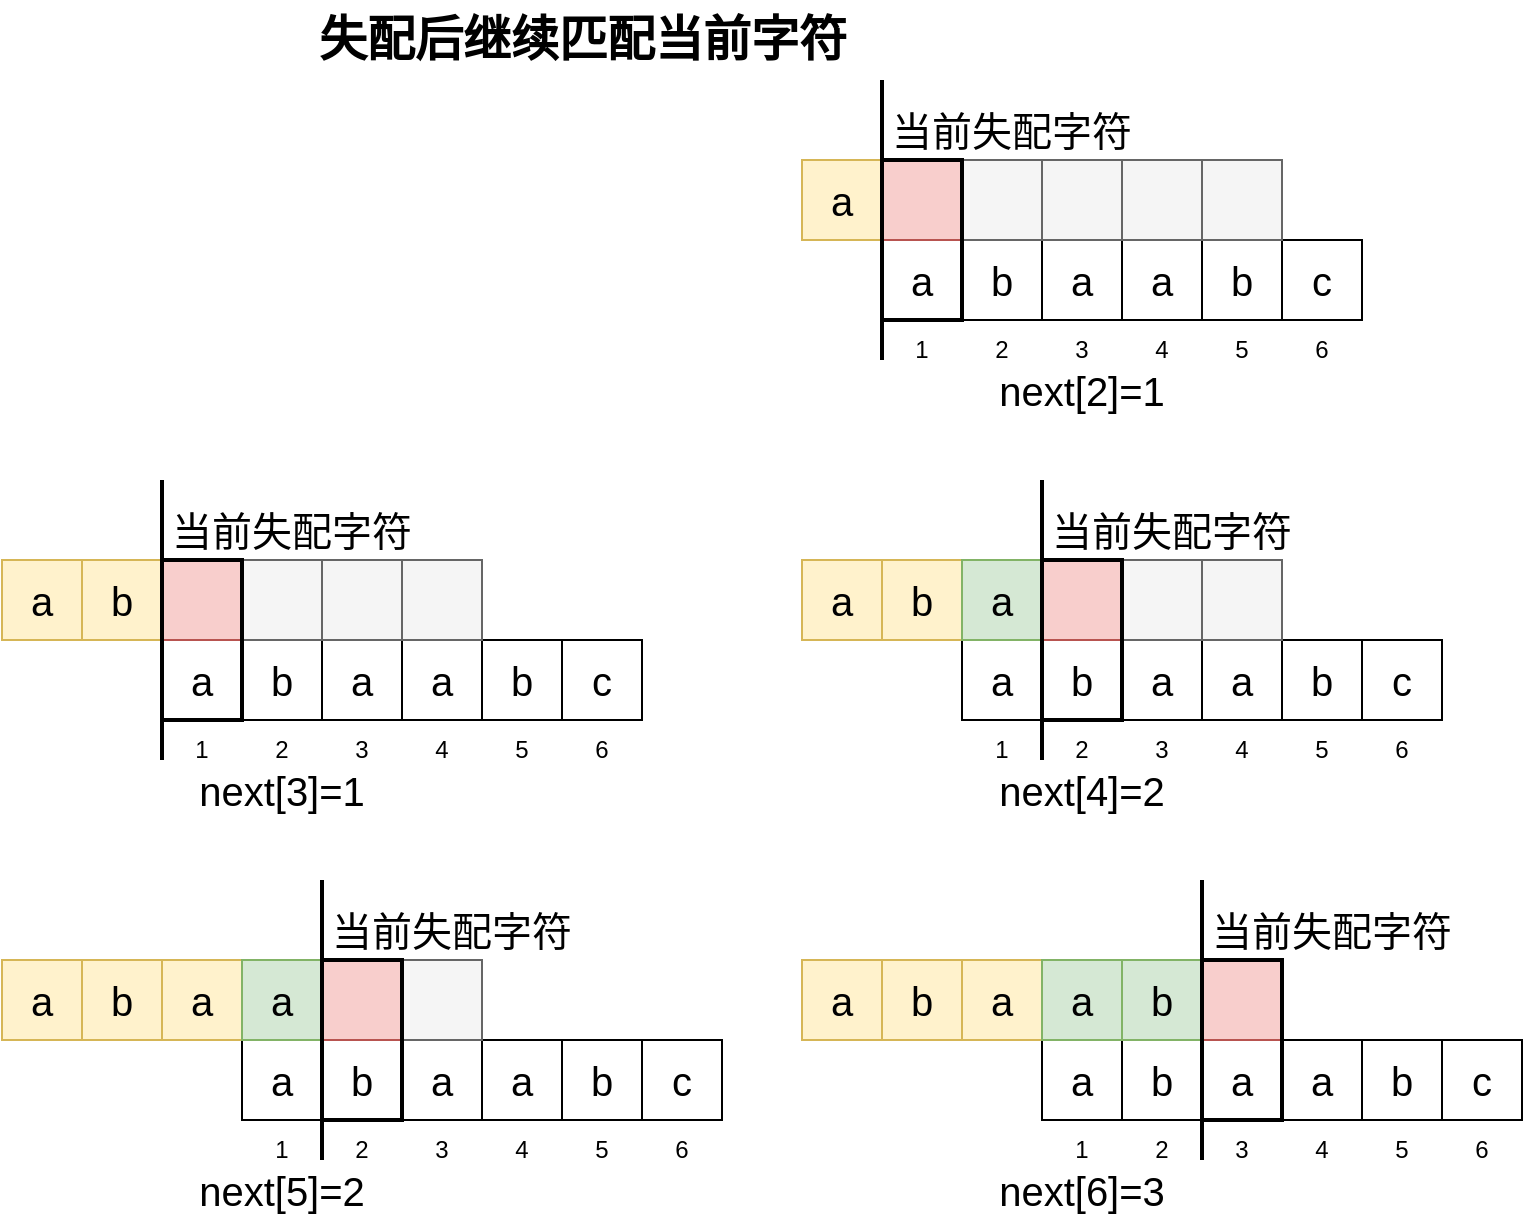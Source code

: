 <mxfile version="20.3.0" type="device" pages="3"><diagram id="j5WgG6aboBde6_QKder3" name="KMP算法求next数组"><mxGraphModel dx="981" dy="623" grid="1" gridSize="10" guides="1" tooltips="1" connect="1" arrows="1" fold="1" page="1" pageScale="1" pageWidth="827" pageHeight="1169" math="0" shadow="0"><root><mxCell id="0"/><mxCell id="1" parent="0"/><mxCell id="XXJCVnCJ_QfNxKu7Mm03-105" value="" style="group" parent="1" vertex="1" connectable="0"><mxGeometry x="440" y="120" width="240" height="40" as="geometry"/></mxCell><mxCell id="XXJCVnCJ_QfNxKu7Mm03-106" value="a" style="rounded=0;whiteSpace=wrap;html=1;fontSize=20;" parent="XXJCVnCJ_QfNxKu7Mm03-105" vertex="1"><mxGeometry width="40" height="40" as="geometry"/></mxCell><mxCell id="XXJCVnCJ_QfNxKu7Mm03-107" value="b" style="rounded=0;whiteSpace=wrap;html=1;fontSize=20;" parent="XXJCVnCJ_QfNxKu7Mm03-105" vertex="1"><mxGeometry x="40" width="40" height="40" as="geometry"/></mxCell><mxCell id="XXJCVnCJ_QfNxKu7Mm03-108" value="a" style="rounded=0;whiteSpace=wrap;html=1;fontSize=20;" parent="XXJCVnCJ_QfNxKu7Mm03-105" vertex="1"><mxGeometry x="80" width="40" height="40" as="geometry"/></mxCell><mxCell id="XXJCVnCJ_QfNxKu7Mm03-109" value="a" style="rounded=0;whiteSpace=wrap;html=1;fontSize=20;" parent="XXJCVnCJ_QfNxKu7Mm03-105" vertex="1"><mxGeometry x="120" width="40" height="40" as="geometry"/></mxCell><mxCell id="XXJCVnCJ_QfNxKu7Mm03-110" value="b" style="rounded=0;whiteSpace=wrap;html=1;fontSize=20;" parent="XXJCVnCJ_QfNxKu7Mm03-105" vertex="1"><mxGeometry x="160" width="40" height="40" as="geometry"/></mxCell><mxCell id="XXJCVnCJ_QfNxKu7Mm03-111" value="c" style="rounded=0;whiteSpace=wrap;html=1;fontSize=20;" parent="XXJCVnCJ_QfNxKu7Mm03-105" vertex="1"><mxGeometry x="200" width="40" height="40" as="geometry"/></mxCell><mxCell id="XXJCVnCJ_QfNxKu7Mm03-112" value="next[2]=1" style="text;html=1;strokeColor=none;fillColor=none;align=center;verticalAlign=middle;whiteSpace=wrap;rounded=0;labelBackgroundColor=none;fontSize=20;" parent="1" vertex="1"><mxGeometry x="480" y="180" width="120" height="30" as="geometry"/></mxCell><mxCell id="XXJCVnCJ_QfNxKu7Mm03-113" value="a" style="rounded=0;whiteSpace=wrap;html=1;fontSize=20;fillColor=#fff2cc;strokeColor=#d6b656;" parent="1" vertex="1"><mxGeometry x="400" y="80" width="40" height="40" as="geometry"/></mxCell><mxCell id="XXJCVnCJ_QfNxKu7Mm03-114" value="" style="rounded=0;whiteSpace=wrap;html=1;fontSize=20;fillColor=#f8cecc;strokeColor=#b85450;" parent="1" vertex="1"><mxGeometry x="440" y="80" width="40" height="40" as="geometry"/></mxCell><mxCell id="XXJCVnCJ_QfNxKu7Mm03-115" value="" style="rounded=0;whiteSpace=wrap;html=1;fontSize=20;fillColor=#f5f5f5;fontColor=#333333;strokeColor=#666666;" parent="1" vertex="1"><mxGeometry x="480" y="80" width="40" height="40" as="geometry"/></mxCell><mxCell id="XXJCVnCJ_QfNxKu7Mm03-116" value="" style="rounded=0;whiteSpace=wrap;html=1;fontSize=20;fillColor=#f5f5f5;fontColor=#333333;strokeColor=#666666;" parent="1" vertex="1"><mxGeometry x="520" y="80" width="40" height="40" as="geometry"/></mxCell><mxCell id="XXJCVnCJ_QfNxKu7Mm03-117" value="" style="rounded=0;whiteSpace=wrap;html=1;fontSize=20;fillColor=#f5f5f5;fontColor=#333333;strokeColor=#666666;" parent="1" vertex="1"><mxGeometry x="560" y="80" width="40" height="40" as="geometry"/></mxCell><mxCell id="XXJCVnCJ_QfNxKu7Mm03-118" value="" style="rounded=0;whiteSpace=wrap;html=1;fontSize=20;fillColor=#f5f5f5;fontColor=#333333;strokeColor=#666666;" parent="1" vertex="1"><mxGeometry x="600" y="80" width="40" height="40" as="geometry"/></mxCell><mxCell id="XXJCVnCJ_QfNxKu7Mm03-122" value="失配后继续匹配当前字符" style="text;strokeColor=none;fillColor=none;html=1;fontSize=24;fontStyle=1;verticalAlign=middle;align=center;labelBackgroundColor=none;" parent="1" vertex="1"><mxGeometry x="240" width="100" height="40" as="geometry"/></mxCell><mxCell id="XXJCVnCJ_QfNxKu7Mm03-123" value="" style="group" parent="1" vertex="1" connectable="0"><mxGeometry x="80" y="320" width="240" height="40" as="geometry"/></mxCell><mxCell id="XXJCVnCJ_QfNxKu7Mm03-124" value="a" style="rounded=0;whiteSpace=wrap;html=1;fontSize=20;" parent="XXJCVnCJ_QfNxKu7Mm03-123" vertex="1"><mxGeometry width="40" height="40" as="geometry"/></mxCell><mxCell id="XXJCVnCJ_QfNxKu7Mm03-125" value="b" style="rounded=0;whiteSpace=wrap;html=1;fontSize=20;" parent="XXJCVnCJ_QfNxKu7Mm03-123" vertex="1"><mxGeometry x="40" width="40" height="40" as="geometry"/></mxCell><mxCell id="XXJCVnCJ_QfNxKu7Mm03-126" value="a" style="rounded=0;whiteSpace=wrap;html=1;fontSize=20;" parent="XXJCVnCJ_QfNxKu7Mm03-123" vertex="1"><mxGeometry x="80" width="40" height="40" as="geometry"/></mxCell><mxCell id="XXJCVnCJ_QfNxKu7Mm03-127" value="a" style="rounded=0;whiteSpace=wrap;html=1;fontSize=20;" parent="XXJCVnCJ_QfNxKu7Mm03-123" vertex="1"><mxGeometry x="120" width="40" height="40" as="geometry"/></mxCell><mxCell id="XXJCVnCJ_QfNxKu7Mm03-128" value="b" style="rounded=0;whiteSpace=wrap;html=1;fontSize=20;" parent="XXJCVnCJ_QfNxKu7Mm03-123" vertex="1"><mxGeometry x="160" width="40" height="40" as="geometry"/></mxCell><mxCell id="XXJCVnCJ_QfNxKu7Mm03-129" value="c" style="rounded=0;whiteSpace=wrap;html=1;fontSize=20;" parent="XXJCVnCJ_QfNxKu7Mm03-123" vertex="1"><mxGeometry x="200" width="40" height="40" as="geometry"/></mxCell><mxCell id="XXJCVnCJ_QfNxKu7Mm03-130" value="next[3]=1" style="text;html=1;strokeColor=none;fillColor=none;align=center;verticalAlign=middle;whiteSpace=wrap;rounded=0;labelBackgroundColor=none;fontSize=20;" parent="1" vertex="1"><mxGeometry x="80" y="380" width="120" height="30" as="geometry"/></mxCell><mxCell id="XXJCVnCJ_QfNxKu7Mm03-131" value="a" style="rounded=0;whiteSpace=wrap;html=1;fontSize=20;fillColor=#fff2cc;strokeColor=#d6b656;" parent="1" vertex="1"><mxGeometry y="280" width="40" height="40" as="geometry"/></mxCell><mxCell id="XXJCVnCJ_QfNxKu7Mm03-132" value="b" style="rounded=0;whiteSpace=wrap;html=1;fontSize=20;fillColor=#fff2cc;strokeColor=#d6b656;" parent="1" vertex="1"><mxGeometry x="40" y="280" width="40" height="40" as="geometry"/></mxCell><mxCell id="XXJCVnCJ_QfNxKu7Mm03-133" value="" style="rounded=0;whiteSpace=wrap;html=1;fontSize=20;fillColor=#f8cecc;strokeColor=#b85450;" parent="1" vertex="1"><mxGeometry x="80" y="280" width="40" height="40" as="geometry"/></mxCell><mxCell id="XXJCVnCJ_QfNxKu7Mm03-134" value="" style="rounded=0;whiteSpace=wrap;html=1;fontSize=20;fillColor=#f5f5f5;fontColor=#333333;strokeColor=#666666;" parent="1" vertex="1"><mxGeometry x="120" y="280" width="40" height="40" as="geometry"/></mxCell><mxCell id="XXJCVnCJ_QfNxKu7Mm03-135" value="" style="rounded=0;whiteSpace=wrap;html=1;fontSize=20;fillColor=#f5f5f5;fontColor=#333333;strokeColor=#666666;" parent="1" vertex="1"><mxGeometry x="160" y="280" width="40" height="40" as="geometry"/></mxCell><mxCell id="XXJCVnCJ_QfNxKu7Mm03-136" value="" style="rounded=0;whiteSpace=wrap;html=1;fontSize=20;fillColor=#f5f5f5;fontColor=#333333;strokeColor=#666666;" parent="1" vertex="1"><mxGeometry x="200" y="280" width="40" height="40" as="geometry"/></mxCell><mxCell id="XXJCVnCJ_QfNxKu7Mm03-140" value="" style="group" parent="1" vertex="1" connectable="0"><mxGeometry x="480" y="320" width="240" height="40" as="geometry"/></mxCell><mxCell id="XXJCVnCJ_QfNxKu7Mm03-141" value="a" style="rounded=0;whiteSpace=wrap;html=1;fontSize=20;" parent="XXJCVnCJ_QfNxKu7Mm03-140" vertex="1"><mxGeometry width="40" height="40" as="geometry"/></mxCell><mxCell id="XXJCVnCJ_QfNxKu7Mm03-142" value="b" style="rounded=0;whiteSpace=wrap;html=1;fontSize=20;" parent="XXJCVnCJ_QfNxKu7Mm03-140" vertex="1"><mxGeometry x="40" width="40" height="40" as="geometry"/></mxCell><mxCell id="XXJCVnCJ_QfNxKu7Mm03-143" value="a" style="rounded=0;whiteSpace=wrap;html=1;fontSize=20;" parent="XXJCVnCJ_QfNxKu7Mm03-140" vertex="1"><mxGeometry x="80" width="40" height="40" as="geometry"/></mxCell><mxCell id="XXJCVnCJ_QfNxKu7Mm03-144" value="a" style="rounded=0;whiteSpace=wrap;html=1;fontSize=20;" parent="XXJCVnCJ_QfNxKu7Mm03-140" vertex="1"><mxGeometry x="120" width="40" height="40" as="geometry"/></mxCell><mxCell id="XXJCVnCJ_QfNxKu7Mm03-145" value="b" style="rounded=0;whiteSpace=wrap;html=1;fontSize=20;" parent="XXJCVnCJ_QfNxKu7Mm03-140" vertex="1"><mxGeometry x="160" width="40" height="40" as="geometry"/></mxCell><mxCell id="XXJCVnCJ_QfNxKu7Mm03-146" value="c" style="rounded=0;whiteSpace=wrap;html=1;fontSize=20;" parent="XXJCVnCJ_QfNxKu7Mm03-140" vertex="1"><mxGeometry x="200" width="40" height="40" as="geometry"/></mxCell><mxCell id="XXJCVnCJ_QfNxKu7Mm03-147" value="next[4]=2" style="text;html=1;strokeColor=none;fillColor=none;align=center;verticalAlign=middle;whiteSpace=wrap;rounded=0;labelBackgroundColor=none;fontSize=20;" parent="1" vertex="1"><mxGeometry x="480" y="380" width="120" height="30" as="geometry"/></mxCell><mxCell id="XXJCVnCJ_QfNxKu7Mm03-148" value="a" style="rounded=0;whiteSpace=wrap;html=1;fontSize=20;fillColor=#fff2cc;strokeColor=#d6b656;" parent="1" vertex="1"><mxGeometry x="400" y="280" width="40" height="40" as="geometry"/></mxCell><mxCell id="XXJCVnCJ_QfNxKu7Mm03-149" value="b" style="rounded=0;whiteSpace=wrap;html=1;fontSize=20;fillColor=#fff2cc;strokeColor=#d6b656;" parent="1" vertex="1"><mxGeometry x="440" y="280" width="40" height="40" as="geometry"/></mxCell><mxCell id="XXJCVnCJ_QfNxKu7Mm03-150" value="a" style="rounded=0;whiteSpace=wrap;html=1;fontSize=20;fillColor=#d5e8d4;strokeColor=#82b366;" parent="1" vertex="1"><mxGeometry x="480" y="280" width="40" height="40" as="geometry"/></mxCell><mxCell id="XXJCVnCJ_QfNxKu7Mm03-151" value="" style="rounded=0;whiteSpace=wrap;html=1;fontSize=20;fillColor=#f8cecc;strokeColor=#b85450;" parent="1" vertex="1"><mxGeometry x="520" y="280" width="40" height="40" as="geometry"/></mxCell><mxCell id="XXJCVnCJ_QfNxKu7Mm03-152" value="" style="rounded=0;whiteSpace=wrap;html=1;fontSize=20;fillColor=#f5f5f5;fontColor=#333333;strokeColor=#666666;" parent="1" vertex="1"><mxGeometry x="560" y="280" width="40" height="40" as="geometry"/></mxCell><mxCell id="XXJCVnCJ_QfNxKu7Mm03-153" value="" style="rounded=0;whiteSpace=wrap;html=1;fontSize=20;fillColor=#f5f5f5;fontColor=#333333;strokeColor=#666666;" parent="1" vertex="1"><mxGeometry x="600" y="280" width="40" height="40" as="geometry"/></mxCell><mxCell id="XXJCVnCJ_QfNxKu7Mm03-157" value="" style="group" parent="1" vertex="1" connectable="0"><mxGeometry x="120" y="520" width="240" height="40" as="geometry"/></mxCell><mxCell id="XXJCVnCJ_QfNxKu7Mm03-158" value="a" style="rounded=0;whiteSpace=wrap;html=1;fontSize=20;" parent="XXJCVnCJ_QfNxKu7Mm03-157" vertex="1"><mxGeometry width="40" height="40" as="geometry"/></mxCell><mxCell id="XXJCVnCJ_QfNxKu7Mm03-159" value="b" style="rounded=0;whiteSpace=wrap;html=1;fontSize=20;" parent="XXJCVnCJ_QfNxKu7Mm03-157" vertex="1"><mxGeometry x="40" width="40" height="40" as="geometry"/></mxCell><mxCell id="XXJCVnCJ_QfNxKu7Mm03-160" value="a" style="rounded=0;whiteSpace=wrap;html=1;fontSize=20;" parent="XXJCVnCJ_QfNxKu7Mm03-157" vertex="1"><mxGeometry x="80" width="40" height="40" as="geometry"/></mxCell><mxCell id="XXJCVnCJ_QfNxKu7Mm03-161" value="a" style="rounded=0;whiteSpace=wrap;html=1;fontSize=20;" parent="XXJCVnCJ_QfNxKu7Mm03-157" vertex="1"><mxGeometry x="120" width="40" height="40" as="geometry"/></mxCell><mxCell id="XXJCVnCJ_QfNxKu7Mm03-162" value="b" style="rounded=0;whiteSpace=wrap;html=1;fontSize=20;" parent="XXJCVnCJ_QfNxKu7Mm03-157" vertex="1"><mxGeometry x="160" width="40" height="40" as="geometry"/></mxCell><mxCell id="XXJCVnCJ_QfNxKu7Mm03-163" value="c" style="rounded=0;whiteSpace=wrap;html=1;fontSize=20;" parent="XXJCVnCJ_QfNxKu7Mm03-157" vertex="1"><mxGeometry x="200" width="40" height="40" as="geometry"/></mxCell><mxCell id="XXJCVnCJ_QfNxKu7Mm03-164" value="next[5]=2" style="text;html=1;strokeColor=none;fillColor=none;align=center;verticalAlign=middle;whiteSpace=wrap;rounded=0;labelBackgroundColor=none;fontSize=20;" parent="1" vertex="1"><mxGeometry x="80" y="580" width="120" height="30" as="geometry"/></mxCell><mxCell id="XXJCVnCJ_QfNxKu7Mm03-165" value="a" style="rounded=0;whiteSpace=wrap;html=1;fontSize=20;fillColor=#fff2cc;strokeColor=#d6b656;" parent="1" vertex="1"><mxGeometry y="480" width="40" height="40" as="geometry"/></mxCell><mxCell id="XXJCVnCJ_QfNxKu7Mm03-166" value="b" style="rounded=0;whiteSpace=wrap;html=1;fontSize=20;fillColor=#fff2cc;strokeColor=#d6b656;" parent="1" vertex="1"><mxGeometry x="40" y="480" width="40" height="40" as="geometry"/></mxCell><mxCell id="XXJCVnCJ_QfNxKu7Mm03-167" value="a" style="rounded=0;whiteSpace=wrap;html=1;fontSize=20;fillColor=#fff2cc;strokeColor=#d6b656;" parent="1" vertex="1"><mxGeometry x="80" y="480" width="40" height="40" as="geometry"/></mxCell><mxCell id="XXJCVnCJ_QfNxKu7Mm03-168" value="a" style="rounded=0;whiteSpace=wrap;html=1;fontSize=20;fillColor=#d5e8d4;strokeColor=#82b366;" parent="1" vertex="1"><mxGeometry x="120" y="480" width="40" height="40" as="geometry"/></mxCell><mxCell id="XXJCVnCJ_QfNxKu7Mm03-169" value="" style="rounded=0;whiteSpace=wrap;html=1;fontSize=20;fillColor=#f8cecc;strokeColor=#b85450;" parent="1" vertex="1"><mxGeometry x="160" y="480" width="40" height="40" as="geometry"/></mxCell><mxCell id="XXJCVnCJ_QfNxKu7Mm03-170" value="" style="rounded=0;whiteSpace=wrap;html=1;fontSize=20;fillColor=#f5f5f5;fontColor=#333333;strokeColor=#666666;" parent="1" vertex="1"><mxGeometry x="200" y="480" width="40" height="40" as="geometry"/></mxCell><mxCell id="XXJCVnCJ_QfNxKu7Mm03-174" value="" style="group" parent="1" vertex="1" connectable="0"><mxGeometry x="520" y="520" width="240" height="40" as="geometry"/></mxCell><mxCell id="XXJCVnCJ_QfNxKu7Mm03-175" value="a" style="rounded=0;whiteSpace=wrap;html=1;fontSize=20;" parent="XXJCVnCJ_QfNxKu7Mm03-174" vertex="1"><mxGeometry width="40" height="40" as="geometry"/></mxCell><mxCell id="XXJCVnCJ_QfNxKu7Mm03-176" value="b" style="rounded=0;whiteSpace=wrap;html=1;fontSize=20;" parent="XXJCVnCJ_QfNxKu7Mm03-174" vertex="1"><mxGeometry x="40" width="40" height="40" as="geometry"/></mxCell><mxCell id="XXJCVnCJ_QfNxKu7Mm03-177" value="a" style="rounded=0;whiteSpace=wrap;html=1;fontSize=20;" parent="XXJCVnCJ_QfNxKu7Mm03-174" vertex="1"><mxGeometry x="80" width="40" height="40" as="geometry"/></mxCell><mxCell id="XXJCVnCJ_QfNxKu7Mm03-178" value="a" style="rounded=0;whiteSpace=wrap;html=1;fontSize=20;" parent="XXJCVnCJ_QfNxKu7Mm03-174" vertex="1"><mxGeometry x="120" width="40" height="40" as="geometry"/></mxCell><mxCell id="XXJCVnCJ_QfNxKu7Mm03-179" value="b" style="rounded=0;whiteSpace=wrap;html=1;fontSize=20;" parent="XXJCVnCJ_QfNxKu7Mm03-174" vertex="1"><mxGeometry x="160" width="40" height="40" as="geometry"/></mxCell><mxCell id="XXJCVnCJ_QfNxKu7Mm03-180" value="c" style="rounded=0;whiteSpace=wrap;html=1;fontSize=20;" parent="XXJCVnCJ_QfNxKu7Mm03-174" vertex="1"><mxGeometry x="200" width="40" height="40" as="geometry"/></mxCell><mxCell id="XXJCVnCJ_QfNxKu7Mm03-181" value="next[6]=3" style="text;html=1;strokeColor=none;fillColor=none;align=center;verticalAlign=middle;whiteSpace=wrap;rounded=0;labelBackgroundColor=none;fontSize=20;" parent="1" vertex="1"><mxGeometry x="480" y="580" width="120" height="30" as="geometry"/></mxCell><mxCell id="XXJCVnCJ_QfNxKu7Mm03-182" value="a" style="rounded=0;whiteSpace=wrap;html=1;fontSize=20;fillColor=#fff2cc;strokeColor=#d6b656;" parent="1" vertex="1"><mxGeometry x="400" y="480" width="40" height="40" as="geometry"/></mxCell><mxCell id="XXJCVnCJ_QfNxKu7Mm03-183" value="b" style="rounded=0;whiteSpace=wrap;html=1;fontSize=20;fillColor=#fff2cc;strokeColor=#d6b656;" parent="1" vertex="1"><mxGeometry x="440" y="480" width="40" height="40" as="geometry"/></mxCell><mxCell id="XXJCVnCJ_QfNxKu7Mm03-184" value="a" style="rounded=0;whiteSpace=wrap;html=1;fontSize=20;fillColor=#fff2cc;strokeColor=#d6b656;" parent="1" vertex="1"><mxGeometry x="480" y="480" width="40" height="40" as="geometry"/></mxCell><mxCell id="XXJCVnCJ_QfNxKu7Mm03-185" value="a" style="rounded=0;whiteSpace=wrap;html=1;fontSize=20;fillColor=#d5e8d4;strokeColor=#82b366;" parent="1" vertex="1"><mxGeometry x="520" y="480" width="40" height="40" as="geometry"/></mxCell><mxCell id="XXJCVnCJ_QfNxKu7Mm03-186" value="b" style="rounded=0;whiteSpace=wrap;html=1;fontSize=20;fillColor=#d5e8d4;strokeColor=#82b366;" parent="1" vertex="1"><mxGeometry x="560" y="480" width="40" height="40" as="geometry"/></mxCell><mxCell id="XXJCVnCJ_QfNxKu7Mm03-187" value="" style="rounded=0;whiteSpace=wrap;html=1;fontSize=20;fillColor=#f8cecc;strokeColor=#b85450;" parent="1" vertex="1"><mxGeometry x="600" y="480" width="40" height="40" as="geometry"/></mxCell><mxCell id="pbQMViLSuqADzzfxKSzI-7" value="" style="group" vertex="1" connectable="0" parent="1"><mxGeometry x="80" y="370" width="240" height="10" as="geometry"/></mxCell><mxCell id="pbQMViLSuqADzzfxKSzI-1" value="1" style="text;html=1;strokeColor=none;fillColor=none;align=center;verticalAlign=middle;whiteSpace=wrap;rounded=0;" vertex="1" parent="pbQMViLSuqADzzfxKSzI-7"><mxGeometry width="40" height="10" as="geometry"/></mxCell><mxCell id="pbQMViLSuqADzzfxKSzI-2" value="2" style="text;html=1;strokeColor=none;fillColor=none;align=center;verticalAlign=middle;whiteSpace=wrap;rounded=0;" vertex="1" parent="pbQMViLSuqADzzfxKSzI-7"><mxGeometry x="40" width="40" height="10" as="geometry"/></mxCell><mxCell id="pbQMViLSuqADzzfxKSzI-3" value="3" style="text;html=1;strokeColor=none;fillColor=none;align=center;verticalAlign=middle;whiteSpace=wrap;rounded=0;" vertex="1" parent="pbQMViLSuqADzzfxKSzI-7"><mxGeometry x="80" width="40" height="10" as="geometry"/></mxCell><mxCell id="pbQMViLSuqADzzfxKSzI-4" value="4" style="text;html=1;strokeColor=none;fillColor=none;align=center;verticalAlign=middle;whiteSpace=wrap;rounded=0;" vertex="1" parent="pbQMViLSuqADzzfxKSzI-7"><mxGeometry x="120" width="40" height="10" as="geometry"/></mxCell><mxCell id="pbQMViLSuqADzzfxKSzI-5" value="5" style="text;html=1;strokeColor=none;fillColor=none;align=center;verticalAlign=middle;whiteSpace=wrap;rounded=0;" vertex="1" parent="pbQMViLSuqADzzfxKSzI-7"><mxGeometry x="160" width="40" height="10" as="geometry"/></mxCell><mxCell id="pbQMViLSuqADzzfxKSzI-6" value="6" style="text;html=1;strokeColor=none;fillColor=none;align=center;verticalAlign=middle;whiteSpace=wrap;rounded=0;" vertex="1" parent="pbQMViLSuqADzzfxKSzI-7"><mxGeometry x="200" width="40" height="10" as="geometry"/></mxCell><mxCell id="pbQMViLSuqADzzfxKSzI-8" value="" style="group" vertex="1" connectable="0" parent="1"><mxGeometry x="480" y="370" width="240" height="10" as="geometry"/></mxCell><mxCell id="pbQMViLSuqADzzfxKSzI-9" value="1" style="text;html=1;strokeColor=none;fillColor=none;align=center;verticalAlign=middle;whiteSpace=wrap;rounded=0;" vertex="1" parent="pbQMViLSuqADzzfxKSzI-8"><mxGeometry width="40" height="10" as="geometry"/></mxCell><mxCell id="pbQMViLSuqADzzfxKSzI-10" value="2" style="text;html=1;strokeColor=none;fillColor=none;align=center;verticalAlign=middle;whiteSpace=wrap;rounded=0;" vertex="1" parent="pbQMViLSuqADzzfxKSzI-8"><mxGeometry x="40" width="40" height="10" as="geometry"/></mxCell><mxCell id="pbQMViLSuqADzzfxKSzI-11" value="3" style="text;html=1;strokeColor=none;fillColor=none;align=center;verticalAlign=middle;whiteSpace=wrap;rounded=0;" vertex="1" parent="pbQMViLSuqADzzfxKSzI-8"><mxGeometry x="80" width="40" height="10" as="geometry"/></mxCell><mxCell id="pbQMViLSuqADzzfxKSzI-12" value="4" style="text;html=1;strokeColor=none;fillColor=none;align=center;verticalAlign=middle;whiteSpace=wrap;rounded=0;" vertex="1" parent="pbQMViLSuqADzzfxKSzI-8"><mxGeometry x="120" width="40" height="10" as="geometry"/></mxCell><mxCell id="pbQMViLSuqADzzfxKSzI-13" value="5" style="text;html=1;strokeColor=none;fillColor=none;align=center;verticalAlign=middle;whiteSpace=wrap;rounded=0;" vertex="1" parent="pbQMViLSuqADzzfxKSzI-8"><mxGeometry x="160" width="40" height="10" as="geometry"/></mxCell><mxCell id="pbQMViLSuqADzzfxKSzI-14" value="6" style="text;html=1;strokeColor=none;fillColor=none;align=center;verticalAlign=middle;whiteSpace=wrap;rounded=0;" vertex="1" parent="pbQMViLSuqADzzfxKSzI-8"><mxGeometry x="200" width="40" height="10" as="geometry"/></mxCell><mxCell id="pbQMViLSuqADzzfxKSzI-15" value="" style="group" vertex="1" connectable="0" parent="1"><mxGeometry x="120" y="570" width="240" height="10" as="geometry"/></mxCell><mxCell id="pbQMViLSuqADzzfxKSzI-16" value="1" style="text;html=1;strokeColor=none;fillColor=none;align=center;verticalAlign=middle;whiteSpace=wrap;rounded=0;" vertex="1" parent="pbQMViLSuqADzzfxKSzI-15"><mxGeometry width="40" height="10" as="geometry"/></mxCell><mxCell id="pbQMViLSuqADzzfxKSzI-17" value="2" style="text;html=1;strokeColor=none;fillColor=none;align=center;verticalAlign=middle;whiteSpace=wrap;rounded=0;" vertex="1" parent="pbQMViLSuqADzzfxKSzI-15"><mxGeometry x="40" width="40" height="10" as="geometry"/></mxCell><mxCell id="pbQMViLSuqADzzfxKSzI-18" value="3" style="text;html=1;strokeColor=none;fillColor=none;align=center;verticalAlign=middle;whiteSpace=wrap;rounded=0;" vertex="1" parent="pbQMViLSuqADzzfxKSzI-15"><mxGeometry x="80" width="40" height="10" as="geometry"/></mxCell><mxCell id="pbQMViLSuqADzzfxKSzI-19" value="4" style="text;html=1;strokeColor=none;fillColor=none;align=center;verticalAlign=middle;whiteSpace=wrap;rounded=0;" vertex="1" parent="pbQMViLSuqADzzfxKSzI-15"><mxGeometry x="120" width="40" height="10" as="geometry"/></mxCell><mxCell id="pbQMViLSuqADzzfxKSzI-20" value="5" style="text;html=1;strokeColor=none;fillColor=none;align=center;verticalAlign=middle;whiteSpace=wrap;rounded=0;" vertex="1" parent="pbQMViLSuqADzzfxKSzI-15"><mxGeometry x="160" width="40" height="10" as="geometry"/></mxCell><mxCell id="pbQMViLSuqADzzfxKSzI-21" value="6" style="text;html=1;strokeColor=none;fillColor=none;align=center;verticalAlign=middle;whiteSpace=wrap;rounded=0;" vertex="1" parent="pbQMViLSuqADzzfxKSzI-15"><mxGeometry x="200" width="40" height="10" as="geometry"/></mxCell><mxCell id="pbQMViLSuqADzzfxKSzI-22" value="" style="group" vertex="1" connectable="0" parent="1"><mxGeometry x="520" y="570" width="240" height="10" as="geometry"/></mxCell><mxCell id="pbQMViLSuqADzzfxKSzI-23" value="1" style="text;html=1;strokeColor=none;fillColor=none;align=center;verticalAlign=middle;whiteSpace=wrap;rounded=0;" vertex="1" parent="pbQMViLSuqADzzfxKSzI-22"><mxGeometry width="40" height="10" as="geometry"/></mxCell><mxCell id="pbQMViLSuqADzzfxKSzI-24" value="2" style="text;html=1;strokeColor=none;fillColor=none;align=center;verticalAlign=middle;whiteSpace=wrap;rounded=0;" vertex="1" parent="pbQMViLSuqADzzfxKSzI-22"><mxGeometry x="40" width="40" height="10" as="geometry"/></mxCell><mxCell id="pbQMViLSuqADzzfxKSzI-25" value="3" style="text;html=1;strokeColor=none;fillColor=none;align=center;verticalAlign=middle;whiteSpace=wrap;rounded=0;" vertex="1" parent="pbQMViLSuqADzzfxKSzI-22"><mxGeometry x="80" width="40" height="10" as="geometry"/></mxCell><mxCell id="pbQMViLSuqADzzfxKSzI-26" value="4" style="text;html=1;strokeColor=none;fillColor=none;align=center;verticalAlign=middle;whiteSpace=wrap;rounded=0;" vertex="1" parent="pbQMViLSuqADzzfxKSzI-22"><mxGeometry x="120" width="40" height="10" as="geometry"/></mxCell><mxCell id="pbQMViLSuqADzzfxKSzI-27" value="5" style="text;html=1;strokeColor=none;fillColor=none;align=center;verticalAlign=middle;whiteSpace=wrap;rounded=0;" vertex="1" parent="pbQMViLSuqADzzfxKSzI-22"><mxGeometry x="160" width="40" height="10" as="geometry"/></mxCell><mxCell id="pbQMViLSuqADzzfxKSzI-28" value="6" style="text;html=1;strokeColor=none;fillColor=none;align=center;verticalAlign=middle;whiteSpace=wrap;rounded=0;" vertex="1" parent="pbQMViLSuqADzzfxKSzI-22"><mxGeometry x="200" width="40" height="10" as="geometry"/></mxCell><mxCell id="pbQMViLSuqADzzfxKSzI-29" value="" style="group" vertex="1" connectable="0" parent="1"><mxGeometry x="440" y="170" width="240" height="10" as="geometry"/></mxCell><mxCell id="pbQMViLSuqADzzfxKSzI-30" value="1" style="text;html=1;strokeColor=none;fillColor=none;align=center;verticalAlign=middle;whiteSpace=wrap;rounded=0;" vertex="1" parent="pbQMViLSuqADzzfxKSzI-29"><mxGeometry width="40" height="10" as="geometry"/></mxCell><mxCell id="pbQMViLSuqADzzfxKSzI-31" value="2" style="text;html=1;strokeColor=none;fillColor=none;align=center;verticalAlign=middle;whiteSpace=wrap;rounded=0;" vertex="1" parent="pbQMViLSuqADzzfxKSzI-29"><mxGeometry x="40" width="40" height="10" as="geometry"/></mxCell><mxCell id="pbQMViLSuqADzzfxKSzI-32" value="3" style="text;html=1;strokeColor=none;fillColor=none;align=center;verticalAlign=middle;whiteSpace=wrap;rounded=0;" vertex="1" parent="pbQMViLSuqADzzfxKSzI-29"><mxGeometry x="80" width="40" height="10" as="geometry"/></mxCell><mxCell id="pbQMViLSuqADzzfxKSzI-33" value="4" style="text;html=1;strokeColor=none;fillColor=none;align=center;verticalAlign=middle;whiteSpace=wrap;rounded=0;" vertex="1" parent="pbQMViLSuqADzzfxKSzI-29"><mxGeometry x="120" width="40" height="10" as="geometry"/></mxCell><mxCell id="pbQMViLSuqADzzfxKSzI-34" value="5" style="text;html=1;strokeColor=none;fillColor=none;align=center;verticalAlign=middle;whiteSpace=wrap;rounded=0;" vertex="1" parent="pbQMViLSuqADzzfxKSzI-29"><mxGeometry x="160" width="40" height="10" as="geometry"/></mxCell><mxCell id="pbQMViLSuqADzzfxKSzI-35" value="6" style="text;html=1;strokeColor=none;fillColor=none;align=center;verticalAlign=middle;whiteSpace=wrap;rounded=0;" vertex="1" parent="pbQMViLSuqADzzfxKSzI-29"><mxGeometry x="200" width="40" height="10" as="geometry"/></mxCell><mxCell id="XXJCVnCJ_QfNxKu7Mm03-204" value="" style="group" parent="1" vertex="1" connectable="0"><mxGeometry x="80" y="240" width="130" height="140" as="geometry"/></mxCell><mxCell id="XXJCVnCJ_QfNxKu7Mm03-205" value="当前失配字符" style="text;html=1;strokeColor=none;fillColor=none;align=center;verticalAlign=middle;whiteSpace=wrap;rounded=0;labelBackgroundColor=none;fontSize=20;" parent="XXJCVnCJ_QfNxKu7Mm03-204" vertex="1"><mxGeometry y="10" width="130" height="30" as="geometry"/></mxCell><mxCell id="XXJCVnCJ_QfNxKu7Mm03-206" value="" style="endArrow=none;html=1;rounded=0;fontSize=20;strokeWidth=2;" parent="XXJCVnCJ_QfNxKu7Mm03-204" edge="1"><mxGeometry width="50" height="50" relative="1" as="geometry"><mxPoint y="140" as="sourcePoint"/><mxPoint as="targetPoint"/></mxGeometry></mxCell><mxCell id="XXJCVnCJ_QfNxKu7Mm03-207" value="" style="rounded=0;whiteSpace=wrap;html=1;labelBackgroundColor=none;fontSize=20;strokeWidth=2;fillColor=none;" parent="XXJCVnCJ_QfNxKu7Mm03-204" vertex="1"><mxGeometry y="40" width="40" height="80" as="geometry"/></mxCell><mxCell id="XXJCVnCJ_QfNxKu7Mm03-192" value="" style="group" parent="1" vertex="1" connectable="0"><mxGeometry x="440" y="40" width="130" height="140" as="geometry"/></mxCell><mxCell id="XXJCVnCJ_QfNxKu7Mm03-193" value="当前失配字符" style="text;html=1;strokeColor=none;fillColor=none;align=center;verticalAlign=middle;whiteSpace=wrap;rounded=0;labelBackgroundColor=none;fontSize=20;" parent="XXJCVnCJ_QfNxKu7Mm03-192" vertex="1"><mxGeometry y="10" width="130" height="30" as="geometry"/></mxCell><mxCell id="XXJCVnCJ_QfNxKu7Mm03-194" value="" style="endArrow=none;html=1;rounded=0;fontSize=20;strokeWidth=2;" parent="XXJCVnCJ_QfNxKu7Mm03-192" edge="1"><mxGeometry width="50" height="50" relative="1" as="geometry"><mxPoint y="140" as="sourcePoint"/><mxPoint as="targetPoint"/></mxGeometry></mxCell><mxCell id="XXJCVnCJ_QfNxKu7Mm03-195" value="" style="rounded=0;whiteSpace=wrap;html=1;labelBackgroundColor=none;fontSize=20;strokeWidth=2;fillColor=none;" parent="XXJCVnCJ_QfNxKu7Mm03-192" vertex="1"><mxGeometry y="40" width="40" height="80" as="geometry"/></mxCell><mxCell id="XXJCVnCJ_QfNxKu7Mm03-196" value="" style="group" parent="1" vertex="1" connectable="0"><mxGeometry x="520" y="240" width="130" height="140" as="geometry"/></mxCell><mxCell id="XXJCVnCJ_QfNxKu7Mm03-197" value="当前失配字符" style="text;html=1;strokeColor=none;fillColor=none;align=center;verticalAlign=middle;whiteSpace=wrap;rounded=0;labelBackgroundColor=none;fontSize=20;" parent="XXJCVnCJ_QfNxKu7Mm03-196" vertex="1"><mxGeometry y="10" width="130" height="30" as="geometry"/></mxCell><mxCell id="XXJCVnCJ_QfNxKu7Mm03-198" value="" style="endArrow=none;html=1;rounded=0;fontSize=20;strokeWidth=2;" parent="XXJCVnCJ_QfNxKu7Mm03-196" edge="1"><mxGeometry width="50" height="50" relative="1" as="geometry"><mxPoint y="140" as="sourcePoint"/><mxPoint as="targetPoint"/></mxGeometry></mxCell><mxCell id="XXJCVnCJ_QfNxKu7Mm03-199" value="" style="rounded=0;whiteSpace=wrap;html=1;labelBackgroundColor=none;fontSize=20;strokeWidth=2;fillColor=none;" parent="XXJCVnCJ_QfNxKu7Mm03-196" vertex="1"><mxGeometry y="40" width="40" height="80" as="geometry"/></mxCell><mxCell id="XXJCVnCJ_QfNxKu7Mm03-208" value="" style="group" parent="1" vertex="1" connectable="0"><mxGeometry x="160" y="440" width="130" height="140" as="geometry"/></mxCell><mxCell id="XXJCVnCJ_QfNxKu7Mm03-209" value="当前失配字符" style="text;html=1;strokeColor=none;fillColor=none;align=center;verticalAlign=middle;whiteSpace=wrap;rounded=0;labelBackgroundColor=none;fontSize=20;" parent="XXJCVnCJ_QfNxKu7Mm03-208" vertex="1"><mxGeometry y="10" width="130" height="30" as="geometry"/></mxCell><mxCell id="XXJCVnCJ_QfNxKu7Mm03-210" value="" style="endArrow=none;html=1;rounded=0;fontSize=20;strokeWidth=2;" parent="XXJCVnCJ_QfNxKu7Mm03-208" edge="1"><mxGeometry width="50" height="50" relative="1" as="geometry"><mxPoint y="140" as="sourcePoint"/><mxPoint as="targetPoint"/></mxGeometry></mxCell><mxCell id="XXJCVnCJ_QfNxKu7Mm03-211" value="" style="rounded=0;whiteSpace=wrap;html=1;labelBackgroundColor=none;fontSize=20;strokeWidth=2;fillColor=none;" parent="XXJCVnCJ_QfNxKu7Mm03-208" vertex="1"><mxGeometry y="40" width="40" height="80" as="geometry"/></mxCell><mxCell id="XXJCVnCJ_QfNxKu7Mm03-200" value="" style="group" parent="1" vertex="1" connectable="0"><mxGeometry x="600" y="440" width="130" height="140" as="geometry"/></mxCell><mxCell id="XXJCVnCJ_QfNxKu7Mm03-201" value="当前失配字符" style="text;html=1;strokeColor=none;fillColor=none;align=center;verticalAlign=middle;whiteSpace=wrap;rounded=0;labelBackgroundColor=none;fontSize=20;" parent="XXJCVnCJ_QfNxKu7Mm03-200" vertex="1"><mxGeometry y="10" width="130" height="30" as="geometry"/></mxCell><mxCell id="XXJCVnCJ_QfNxKu7Mm03-202" value="" style="endArrow=none;html=1;rounded=0;fontSize=20;strokeWidth=2;" parent="XXJCVnCJ_QfNxKu7Mm03-200" edge="1"><mxGeometry width="50" height="50" relative="1" as="geometry"><mxPoint y="140" as="sourcePoint"/><mxPoint as="targetPoint"/></mxGeometry></mxCell><mxCell id="XXJCVnCJ_QfNxKu7Mm03-203" value="" style="rounded=0;whiteSpace=wrap;html=1;labelBackgroundColor=none;fontSize=20;strokeWidth=2;fillColor=none;" parent="XXJCVnCJ_QfNxKu7Mm03-200" vertex="1"><mxGeometry y="40" width="40" height="80" as="geometry"/></mxCell></root></mxGraphModel></diagram><diagram name="KMP算法求next数组 的副本" id="05wnNMm6eIMTS_Hx7i6I"><mxGraphModel dx="1422" dy="904" grid="1" gridSize="10" guides="1" tooltips="1" connect="1" arrows="1" fold="1" page="1" pageScale="1" pageWidth="827" pageHeight="1169" math="0" shadow="0"><root><mxCell id="8FwQ0VJ8jxmP7NfGyga6-0"/><mxCell id="8FwQ0VJ8jxmP7NfGyga6-1" parent="8FwQ0VJ8jxmP7NfGyga6-0"/><mxCell id="8FwQ0VJ8jxmP7NfGyga6-2" value="" style="group" vertex="1" connectable="0" parent="8FwQ0VJ8jxmP7NfGyga6-1"><mxGeometry x="440" y="120" width="240" height="40" as="geometry"/></mxCell><mxCell id="8FwQ0VJ8jxmP7NfGyga6-3" value="a" style="rounded=0;whiteSpace=wrap;html=1;fontSize=20;" vertex="1" parent="8FwQ0VJ8jxmP7NfGyga6-2"><mxGeometry width="40" height="40" as="geometry"/></mxCell><mxCell id="8FwQ0VJ8jxmP7NfGyga6-4" value="b" style="rounded=0;whiteSpace=wrap;html=1;fontSize=20;" vertex="1" parent="8FwQ0VJ8jxmP7NfGyga6-2"><mxGeometry x="40" width="40" height="40" as="geometry"/></mxCell><mxCell id="8FwQ0VJ8jxmP7NfGyga6-5" value="a" style="rounded=0;whiteSpace=wrap;html=1;fontSize=20;" vertex="1" parent="8FwQ0VJ8jxmP7NfGyga6-2"><mxGeometry x="80" width="40" height="40" as="geometry"/></mxCell><mxCell id="8FwQ0VJ8jxmP7NfGyga6-6" value="a" style="rounded=0;whiteSpace=wrap;html=1;fontSize=20;" vertex="1" parent="8FwQ0VJ8jxmP7NfGyga6-2"><mxGeometry x="120" width="40" height="40" as="geometry"/></mxCell><mxCell id="8FwQ0VJ8jxmP7NfGyga6-7" value="b" style="rounded=0;whiteSpace=wrap;html=1;fontSize=20;" vertex="1" parent="8FwQ0VJ8jxmP7NfGyga6-2"><mxGeometry x="160" width="40" height="40" as="geometry"/></mxCell><mxCell id="8FwQ0VJ8jxmP7NfGyga6-8" value="c" style="rounded=0;whiteSpace=wrap;html=1;fontSize=20;" vertex="1" parent="8FwQ0VJ8jxmP7NfGyga6-2"><mxGeometry x="200" width="40" height="40" as="geometry"/></mxCell><mxCell id="8FwQ0VJ8jxmP7NfGyga6-9" value="next[2]=1" style="text;html=1;strokeColor=none;fillColor=none;align=center;verticalAlign=middle;whiteSpace=wrap;rounded=0;labelBackgroundColor=none;fontSize=20;" vertex="1" parent="8FwQ0VJ8jxmP7NfGyga6-1"><mxGeometry x="480" y="180" width="120" height="30" as="geometry"/></mxCell><mxCell id="8FwQ0VJ8jxmP7NfGyga6-10" value="a" style="rounded=0;whiteSpace=wrap;html=1;fontSize=20;fillColor=#fff2cc;strokeColor=#d6b656;" vertex="1" parent="8FwQ0VJ8jxmP7NfGyga6-1"><mxGeometry x="400" y="80" width="40" height="40" as="geometry"/></mxCell><mxCell id="8FwQ0VJ8jxmP7NfGyga6-11" value="b" style="rounded=0;whiteSpace=wrap;html=1;fontSize=20;fillColor=#f8cecc;strokeColor=#b85450;" vertex="1" parent="8FwQ0VJ8jxmP7NfGyga6-1"><mxGeometry x="440" y="80" width="40" height="40" as="geometry"/></mxCell><mxCell id="8FwQ0VJ8jxmP7NfGyga6-12" value="" style="rounded=0;whiteSpace=wrap;html=1;fontSize=20;fillColor=#f5f5f5;fontColor=#333333;strokeColor=#666666;" vertex="1" parent="8FwQ0VJ8jxmP7NfGyga6-1"><mxGeometry x="480" y="80" width="40" height="40" as="geometry"/></mxCell><mxCell id="8FwQ0VJ8jxmP7NfGyga6-13" value="" style="rounded=0;whiteSpace=wrap;html=1;fontSize=20;fillColor=#f5f5f5;fontColor=#333333;strokeColor=#666666;" vertex="1" parent="8FwQ0VJ8jxmP7NfGyga6-1"><mxGeometry x="520" y="80" width="40" height="40" as="geometry"/></mxCell><mxCell id="8FwQ0VJ8jxmP7NfGyga6-14" value="" style="rounded=0;whiteSpace=wrap;html=1;fontSize=20;fillColor=#f5f5f5;fontColor=#333333;strokeColor=#666666;" vertex="1" parent="8FwQ0VJ8jxmP7NfGyga6-1"><mxGeometry x="560" y="80" width="40" height="40" as="geometry"/></mxCell><mxCell id="8FwQ0VJ8jxmP7NfGyga6-15" value="" style="rounded=0;whiteSpace=wrap;html=1;fontSize=20;fillColor=#f5f5f5;fontColor=#333333;strokeColor=#666666;" vertex="1" parent="8FwQ0VJ8jxmP7NfGyga6-1"><mxGeometry x="600" y="80" width="40" height="40" as="geometry"/></mxCell><mxCell id="8FwQ0VJ8jxmP7NfGyga6-16" value="失配后继续匹配当前字符" style="text;strokeColor=none;fillColor=none;html=1;fontSize=24;fontStyle=1;verticalAlign=middle;align=center;labelBackgroundColor=none;" vertex="1" parent="8FwQ0VJ8jxmP7NfGyga6-1"><mxGeometry x="240" width="100" height="40" as="geometry"/></mxCell><mxCell id="8FwQ0VJ8jxmP7NfGyga6-17" value="" style="group" vertex="1" connectable="0" parent="8FwQ0VJ8jxmP7NfGyga6-1"><mxGeometry x="80" y="320" width="240" height="40" as="geometry"/></mxCell><mxCell id="8FwQ0VJ8jxmP7NfGyga6-18" value="a" style="rounded=0;whiteSpace=wrap;html=1;fontSize=20;" vertex="1" parent="8FwQ0VJ8jxmP7NfGyga6-17"><mxGeometry width="40" height="40" as="geometry"/></mxCell><mxCell id="8FwQ0VJ8jxmP7NfGyga6-19" value="b" style="rounded=0;whiteSpace=wrap;html=1;fontSize=20;" vertex="1" parent="8FwQ0VJ8jxmP7NfGyga6-17"><mxGeometry x="40" width="40" height="40" as="geometry"/></mxCell><mxCell id="8FwQ0VJ8jxmP7NfGyga6-20" value="a" style="rounded=0;whiteSpace=wrap;html=1;fontSize=20;" vertex="1" parent="8FwQ0VJ8jxmP7NfGyga6-17"><mxGeometry x="80" width="40" height="40" as="geometry"/></mxCell><mxCell id="8FwQ0VJ8jxmP7NfGyga6-21" value="a" style="rounded=0;whiteSpace=wrap;html=1;fontSize=20;" vertex="1" parent="8FwQ0VJ8jxmP7NfGyga6-17"><mxGeometry x="120" width="40" height="40" as="geometry"/></mxCell><mxCell id="8FwQ0VJ8jxmP7NfGyga6-22" value="b" style="rounded=0;whiteSpace=wrap;html=1;fontSize=20;" vertex="1" parent="8FwQ0VJ8jxmP7NfGyga6-17"><mxGeometry x="160" width="40" height="40" as="geometry"/></mxCell><mxCell id="8FwQ0VJ8jxmP7NfGyga6-23" value="c" style="rounded=0;whiteSpace=wrap;html=1;fontSize=20;" vertex="1" parent="8FwQ0VJ8jxmP7NfGyga6-17"><mxGeometry x="200" width="40" height="40" as="geometry"/></mxCell><mxCell id="8FwQ0VJ8jxmP7NfGyga6-24" value="next[3]=1" style="text;html=1;strokeColor=none;fillColor=none;align=center;verticalAlign=middle;whiteSpace=wrap;rounded=0;labelBackgroundColor=none;fontSize=20;" vertex="1" parent="8FwQ0VJ8jxmP7NfGyga6-1"><mxGeometry x="80" y="380" width="120" height="30" as="geometry"/></mxCell><mxCell id="8FwQ0VJ8jxmP7NfGyga6-25" value="a" style="rounded=0;whiteSpace=wrap;html=1;fontSize=20;fillColor=#fff2cc;strokeColor=#d6b656;" vertex="1" parent="8FwQ0VJ8jxmP7NfGyga6-1"><mxGeometry y="280" width="40" height="40" as="geometry"/></mxCell><mxCell id="8FwQ0VJ8jxmP7NfGyga6-26" value="b" style="rounded=0;whiteSpace=wrap;html=1;fontSize=20;fillColor=#fff2cc;strokeColor=#d6b656;" vertex="1" parent="8FwQ0VJ8jxmP7NfGyga6-1"><mxGeometry x="40" y="280" width="40" height="40" as="geometry"/></mxCell><mxCell id="8FwQ0VJ8jxmP7NfGyga6-27" value="a" style="rounded=0;whiteSpace=wrap;html=1;fontSize=20;fillColor=#f8cecc;strokeColor=#b85450;" vertex="1" parent="8FwQ0VJ8jxmP7NfGyga6-1"><mxGeometry x="80" y="280" width="40" height="40" as="geometry"/></mxCell><mxCell id="8FwQ0VJ8jxmP7NfGyga6-28" value="" style="rounded=0;whiteSpace=wrap;html=1;fontSize=20;fillColor=#f5f5f5;fontColor=#333333;strokeColor=#666666;" vertex="1" parent="8FwQ0VJ8jxmP7NfGyga6-1"><mxGeometry x="120" y="280" width="40" height="40" as="geometry"/></mxCell><mxCell id="8FwQ0VJ8jxmP7NfGyga6-29" value="" style="rounded=0;whiteSpace=wrap;html=1;fontSize=20;fillColor=#f5f5f5;fontColor=#333333;strokeColor=#666666;" vertex="1" parent="8FwQ0VJ8jxmP7NfGyga6-1"><mxGeometry x="160" y="280" width="40" height="40" as="geometry"/></mxCell><mxCell id="8FwQ0VJ8jxmP7NfGyga6-30" value="" style="rounded=0;whiteSpace=wrap;html=1;fontSize=20;fillColor=#f5f5f5;fontColor=#333333;strokeColor=#666666;" vertex="1" parent="8FwQ0VJ8jxmP7NfGyga6-1"><mxGeometry x="200" y="280" width="40" height="40" as="geometry"/></mxCell><mxCell id="8FwQ0VJ8jxmP7NfGyga6-31" value="" style="group" vertex="1" connectable="0" parent="8FwQ0VJ8jxmP7NfGyga6-1"><mxGeometry x="480" y="320" width="240" height="40" as="geometry"/></mxCell><mxCell id="8FwQ0VJ8jxmP7NfGyga6-32" value="a" style="rounded=0;whiteSpace=wrap;html=1;fontSize=20;" vertex="1" parent="8FwQ0VJ8jxmP7NfGyga6-31"><mxGeometry width="40" height="40" as="geometry"/></mxCell><mxCell id="8FwQ0VJ8jxmP7NfGyga6-33" value="b" style="rounded=0;whiteSpace=wrap;html=1;fontSize=20;" vertex="1" parent="8FwQ0VJ8jxmP7NfGyga6-31"><mxGeometry x="40" width="40" height="40" as="geometry"/></mxCell><mxCell id="8FwQ0VJ8jxmP7NfGyga6-34" value="a" style="rounded=0;whiteSpace=wrap;html=1;fontSize=20;" vertex="1" parent="8FwQ0VJ8jxmP7NfGyga6-31"><mxGeometry x="80" width="40" height="40" as="geometry"/></mxCell><mxCell id="8FwQ0VJ8jxmP7NfGyga6-35" value="a" style="rounded=0;whiteSpace=wrap;html=1;fontSize=20;" vertex="1" parent="8FwQ0VJ8jxmP7NfGyga6-31"><mxGeometry x="120" width="40" height="40" as="geometry"/></mxCell><mxCell id="8FwQ0VJ8jxmP7NfGyga6-36" value="b" style="rounded=0;whiteSpace=wrap;html=1;fontSize=20;" vertex="1" parent="8FwQ0VJ8jxmP7NfGyga6-31"><mxGeometry x="160" width="40" height="40" as="geometry"/></mxCell><mxCell id="8FwQ0VJ8jxmP7NfGyga6-37" value="c" style="rounded=0;whiteSpace=wrap;html=1;fontSize=20;" vertex="1" parent="8FwQ0VJ8jxmP7NfGyga6-31"><mxGeometry x="200" width="40" height="40" as="geometry"/></mxCell><mxCell id="8FwQ0VJ8jxmP7NfGyga6-38" value="next[4]=2" style="text;html=1;strokeColor=none;fillColor=none;align=center;verticalAlign=middle;whiteSpace=wrap;rounded=0;labelBackgroundColor=none;fontSize=20;" vertex="1" parent="8FwQ0VJ8jxmP7NfGyga6-1"><mxGeometry x="480" y="380" width="120" height="30" as="geometry"/></mxCell><mxCell id="8FwQ0VJ8jxmP7NfGyga6-39" value="a" style="rounded=0;whiteSpace=wrap;html=1;fontSize=20;fillColor=#fff2cc;strokeColor=#d6b656;" vertex="1" parent="8FwQ0VJ8jxmP7NfGyga6-1"><mxGeometry x="400" y="280" width="40" height="40" as="geometry"/></mxCell><mxCell id="8FwQ0VJ8jxmP7NfGyga6-40" value="b" style="rounded=0;whiteSpace=wrap;html=1;fontSize=20;fillColor=#fff2cc;strokeColor=#d6b656;" vertex="1" parent="8FwQ0VJ8jxmP7NfGyga6-1"><mxGeometry x="440" y="280" width="40" height="40" as="geometry"/></mxCell><mxCell id="8FwQ0VJ8jxmP7NfGyga6-41" value="a" style="rounded=0;whiteSpace=wrap;html=1;fontSize=20;fillColor=#d5e8d4;strokeColor=#82b366;" vertex="1" parent="8FwQ0VJ8jxmP7NfGyga6-1"><mxGeometry x="480" y="280" width="40" height="40" as="geometry"/></mxCell><mxCell id="8FwQ0VJ8jxmP7NfGyga6-42" value="a" style="rounded=0;whiteSpace=wrap;html=1;fontSize=20;fillColor=#f8cecc;strokeColor=#b85450;" vertex="1" parent="8FwQ0VJ8jxmP7NfGyga6-1"><mxGeometry x="520" y="280" width="40" height="40" as="geometry"/></mxCell><mxCell id="8FwQ0VJ8jxmP7NfGyga6-43" value="" style="rounded=0;whiteSpace=wrap;html=1;fontSize=20;fillColor=#f5f5f5;fontColor=#333333;strokeColor=#666666;" vertex="1" parent="8FwQ0VJ8jxmP7NfGyga6-1"><mxGeometry x="560" y="280" width="40" height="40" as="geometry"/></mxCell><mxCell id="8FwQ0VJ8jxmP7NfGyga6-44" value="" style="rounded=0;whiteSpace=wrap;html=1;fontSize=20;fillColor=#f5f5f5;fontColor=#333333;strokeColor=#666666;" vertex="1" parent="8FwQ0VJ8jxmP7NfGyga6-1"><mxGeometry x="600" y="280" width="40" height="40" as="geometry"/></mxCell><mxCell id="8FwQ0VJ8jxmP7NfGyga6-45" value="" style="group" vertex="1" connectable="0" parent="8FwQ0VJ8jxmP7NfGyga6-1"><mxGeometry x="120" y="520" width="240" height="40" as="geometry"/></mxCell><mxCell id="8FwQ0VJ8jxmP7NfGyga6-46" value="a" style="rounded=0;whiteSpace=wrap;html=1;fontSize=20;" vertex="1" parent="8FwQ0VJ8jxmP7NfGyga6-45"><mxGeometry width="40" height="40" as="geometry"/></mxCell><mxCell id="8FwQ0VJ8jxmP7NfGyga6-47" value="b" style="rounded=0;whiteSpace=wrap;html=1;fontSize=20;" vertex="1" parent="8FwQ0VJ8jxmP7NfGyga6-45"><mxGeometry x="40" width="40" height="40" as="geometry"/></mxCell><mxCell id="8FwQ0VJ8jxmP7NfGyga6-48" value="a" style="rounded=0;whiteSpace=wrap;html=1;fontSize=20;" vertex="1" parent="8FwQ0VJ8jxmP7NfGyga6-45"><mxGeometry x="80" width="40" height="40" as="geometry"/></mxCell><mxCell id="8FwQ0VJ8jxmP7NfGyga6-49" value="a" style="rounded=0;whiteSpace=wrap;html=1;fontSize=20;" vertex="1" parent="8FwQ0VJ8jxmP7NfGyga6-45"><mxGeometry x="120" width="40" height="40" as="geometry"/></mxCell><mxCell id="8FwQ0VJ8jxmP7NfGyga6-50" value="b" style="rounded=0;whiteSpace=wrap;html=1;fontSize=20;" vertex="1" parent="8FwQ0VJ8jxmP7NfGyga6-45"><mxGeometry x="160" width="40" height="40" as="geometry"/></mxCell><mxCell id="8FwQ0VJ8jxmP7NfGyga6-51" value="c" style="rounded=0;whiteSpace=wrap;html=1;fontSize=20;" vertex="1" parent="8FwQ0VJ8jxmP7NfGyga6-45"><mxGeometry x="200" width="40" height="40" as="geometry"/></mxCell><mxCell id="8FwQ0VJ8jxmP7NfGyga6-52" value="next[5]=2" style="text;html=1;strokeColor=none;fillColor=none;align=center;verticalAlign=middle;whiteSpace=wrap;rounded=0;labelBackgroundColor=none;fontSize=20;" vertex="1" parent="8FwQ0VJ8jxmP7NfGyga6-1"><mxGeometry x="80" y="580" width="120" height="30" as="geometry"/></mxCell><mxCell id="8FwQ0VJ8jxmP7NfGyga6-53" value="a" style="rounded=0;whiteSpace=wrap;html=1;fontSize=20;fillColor=#fff2cc;strokeColor=#d6b656;" vertex="1" parent="8FwQ0VJ8jxmP7NfGyga6-1"><mxGeometry y="480" width="40" height="40" as="geometry"/></mxCell><mxCell id="8FwQ0VJ8jxmP7NfGyga6-54" value="b" style="rounded=0;whiteSpace=wrap;html=1;fontSize=20;fillColor=#fff2cc;strokeColor=#d6b656;" vertex="1" parent="8FwQ0VJ8jxmP7NfGyga6-1"><mxGeometry x="40" y="480" width="40" height="40" as="geometry"/></mxCell><mxCell id="8FwQ0VJ8jxmP7NfGyga6-55" value="a" style="rounded=0;whiteSpace=wrap;html=1;fontSize=20;fillColor=#fff2cc;strokeColor=#d6b656;" vertex="1" parent="8FwQ0VJ8jxmP7NfGyga6-1"><mxGeometry x="80" y="480" width="40" height="40" as="geometry"/></mxCell><mxCell id="8FwQ0VJ8jxmP7NfGyga6-56" value="a" style="rounded=0;whiteSpace=wrap;html=1;fontSize=20;fillColor=#d5e8d4;strokeColor=#82b366;" vertex="1" parent="8FwQ0VJ8jxmP7NfGyga6-1"><mxGeometry x="120" y="480" width="40" height="40" as="geometry"/></mxCell><mxCell id="8FwQ0VJ8jxmP7NfGyga6-57" value="b" style="rounded=0;whiteSpace=wrap;html=1;fontSize=20;fillColor=#f8cecc;strokeColor=#b85450;" vertex="1" parent="8FwQ0VJ8jxmP7NfGyga6-1"><mxGeometry x="160" y="480" width="40" height="40" as="geometry"/></mxCell><mxCell id="8FwQ0VJ8jxmP7NfGyga6-58" value="" style="rounded=0;whiteSpace=wrap;html=1;fontSize=20;fillColor=#f5f5f5;fontColor=#333333;strokeColor=#666666;" vertex="1" parent="8FwQ0VJ8jxmP7NfGyga6-1"><mxGeometry x="200" y="480" width="40" height="40" as="geometry"/></mxCell><mxCell id="8FwQ0VJ8jxmP7NfGyga6-59" value="" style="group" vertex="1" connectable="0" parent="8FwQ0VJ8jxmP7NfGyga6-1"><mxGeometry x="520" y="520" width="240" height="40" as="geometry"/></mxCell><mxCell id="8FwQ0VJ8jxmP7NfGyga6-60" value="a" style="rounded=0;whiteSpace=wrap;html=1;fontSize=20;" vertex="1" parent="8FwQ0VJ8jxmP7NfGyga6-59"><mxGeometry width="40" height="40" as="geometry"/></mxCell><mxCell id="8FwQ0VJ8jxmP7NfGyga6-61" value="b" style="rounded=0;whiteSpace=wrap;html=1;fontSize=20;" vertex="1" parent="8FwQ0VJ8jxmP7NfGyga6-59"><mxGeometry x="40" width="40" height="40" as="geometry"/></mxCell><mxCell id="8FwQ0VJ8jxmP7NfGyga6-62" value="a" style="rounded=0;whiteSpace=wrap;html=1;fontSize=20;" vertex="1" parent="8FwQ0VJ8jxmP7NfGyga6-59"><mxGeometry x="80" width="40" height="40" as="geometry"/></mxCell><mxCell id="8FwQ0VJ8jxmP7NfGyga6-63" value="a" style="rounded=0;whiteSpace=wrap;html=1;fontSize=20;" vertex="1" parent="8FwQ0VJ8jxmP7NfGyga6-59"><mxGeometry x="120" width="40" height="40" as="geometry"/></mxCell><mxCell id="8FwQ0VJ8jxmP7NfGyga6-64" value="b" style="rounded=0;whiteSpace=wrap;html=1;fontSize=20;" vertex="1" parent="8FwQ0VJ8jxmP7NfGyga6-59"><mxGeometry x="160" width="40" height="40" as="geometry"/></mxCell><mxCell id="8FwQ0VJ8jxmP7NfGyga6-65" value="c" style="rounded=0;whiteSpace=wrap;html=1;fontSize=20;" vertex="1" parent="8FwQ0VJ8jxmP7NfGyga6-59"><mxGeometry x="200" width="40" height="40" as="geometry"/></mxCell><mxCell id="8FwQ0VJ8jxmP7NfGyga6-66" value="next[6]=3" style="text;html=1;strokeColor=none;fillColor=none;align=center;verticalAlign=middle;whiteSpace=wrap;rounded=0;labelBackgroundColor=none;fontSize=20;" vertex="1" parent="8FwQ0VJ8jxmP7NfGyga6-1"><mxGeometry x="480" y="580" width="120" height="30" as="geometry"/></mxCell><mxCell id="8FwQ0VJ8jxmP7NfGyga6-67" value="a" style="rounded=0;whiteSpace=wrap;html=1;fontSize=20;fillColor=#fff2cc;strokeColor=#d6b656;" vertex="1" parent="8FwQ0VJ8jxmP7NfGyga6-1"><mxGeometry x="400" y="480" width="40" height="40" as="geometry"/></mxCell><mxCell id="8FwQ0VJ8jxmP7NfGyga6-68" value="b" style="rounded=0;whiteSpace=wrap;html=1;fontSize=20;fillColor=#fff2cc;strokeColor=#d6b656;" vertex="1" parent="8FwQ0VJ8jxmP7NfGyga6-1"><mxGeometry x="440" y="480" width="40" height="40" as="geometry"/></mxCell><mxCell id="8FwQ0VJ8jxmP7NfGyga6-69" value="a" style="rounded=0;whiteSpace=wrap;html=1;fontSize=20;fillColor=#fff2cc;strokeColor=#d6b656;" vertex="1" parent="8FwQ0VJ8jxmP7NfGyga6-1"><mxGeometry x="480" y="480" width="40" height="40" as="geometry"/></mxCell><mxCell id="8FwQ0VJ8jxmP7NfGyga6-70" value="a" style="rounded=0;whiteSpace=wrap;html=1;fontSize=20;fillColor=#d5e8d4;strokeColor=#82b366;" vertex="1" parent="8FwQ0VJ8jxmP7NfGyga6-1"><mxGeometry x="520" y="480" width="40" height="40" as="geometry"/></mxCell><mxCell id="8FwQ0VJ8jxmP7NfGyga6-71" value="b" style="rounded=0;whiteSpace=wrap;html=1;fontSize=20;fillColor=#d5e8d4;strokeColor=#82b366;" vertex="1" parent="8FwQ0VJ8jxmP7NfGyga6-1"><mxGeometry x="560" y="480" width="40" height="40" as="geometry"/></mxCell><mxCell id="8FwQ0VJ8jxmP7NfGyga6-72" value="c" style="rounded=0;whiteSpace=wrap;html=1;fontSize=20;fillColor=#f8cecc;strokeColor=#b85450;" vertex="1" parent="8FwQ0VJ8jxmP7NfGyga6-1"><mxGeometry x="600" y="480" width="40" height="40" as="geometry"/></mxCell><mxCell id="8FwQ0VJ8jxmP7NfGyga6-73" value="" style="group" vertex="1" connectable="0" parent="8FwQ0VJ8jxmP7NfGyga6-1"><mxGeometry x="440" y="40" width="130" height="140" as="geometry"/></mxCell><mxCell id="8FwQ0VJ8jxmP7NfGyga6-74" value="当前失配字符" style="text;html=1;strokeColor=none;fillColor=none;align=center;verticalAlign=middle;whiteSpace=wrap;rounded=0;labelBackgroundColor=none;fontSize=20;" vertex="1" parent="8FwQ0VJ8jxmP7NfGyga6-73"><mxGeometry y="10" width="130" height="30" as="geometry"/></mxCell><mxCell id="8FwQ0VJ8jxmP7NfGyga6-75" value="" style="endArrow=none;html=1;rounded=0;fontSize=20;strokeWidth=2;" edge="1" parent="8FwQ0VJ8jxmP7NfGyga6-73"><mxGeometry width="50" height="50" relative="1" as="geometry"><mxPoint y="140" as="sourcePoint"/><mxPoint as="targetPoint"/></mxGeometry></mxCell><mxCell id="8FwQ0VJ8jxmP7NfGyga6-76" value="" style="rounded=0;whiteSpace=wrap;html=1;labelBackgroundColor=none;fontSize=20;strokeWidth=2;fillColor=none;" vertex="1" parent="8FwQ0VJ8jxmP7NfGyga6-73"><mxGeometry y="40" width="40" height="80" as="geometry"/></mxCell><mxCell id="8FwQ0VJ8jxmP7NfGyga6-77" value="" style="group" vertex="1" connectable="0" parent="8FwQ0VJ8jxmP7NfGyga6-1"><mxGeometry x="520" y="240" width="130" height="140" as="geometry"/></mxCell><mxCell id="8FwQ0VJ8jxmP7NfGyga6-78" value="当前失配字符" style="text;html=1;strokeColor=none;fillColor=none;align=center;verticalAlign=middle;whiteSpace=wrap;rounded=0;labelBackgroundColor=none;fontSize=20;" vertex="1" parent="8FwQ0VJ8jxmP7NfGyga6-77"><mxGeometry y="10" width="130" height="30" as="geometry"/></mxCell><mxCell id="8FwQ0VJ8jxmP7NfGyga6-79" value="" style="endArrow=none;html=1;rounded=0;fontSize=20;strokeWidth=2;" edge="1" parent="8FwQ0VJ8jxmP7NfGyga6-77"><mxGeometry width="50" height="50" relative="1" as="geometry"><mxPoint y="140" as="sourcePoint"/><mxPoint as="targetPoint"/></mxGeometry></mxCell><mxCell id="8FwQ0VJ8jxmP7NfGyga6-80" value="" style="rounded=0;whiteSpace=wrap;html=1;labelBackgroundColor=none;fontSize=20;strokeWidth=2;fillColor=none;" vertex="1" parent="8FwQ0VJ8jxmP7NfGyga6-77"><mxGeometry y="40" width="40" height="80" as="geometry"/></mxCell><mxCell id="8FwQ0VJ8jxmP7NfGyga6-81" value="" style="group" vertex="1" connectable="0" parent="8FwQ0VJ8jxmP7NfGyga6-1"><mxGeometry x="600" y="440" width="130" height="140" as="geometry"/></mxCell><mxCell id="8FwQ0VJ8jxmP7NfGyga6-82" value="当前失配字符" style="text;html=1;strokeColor=none;fillColor=none;align=center;verticalAlign=middle;whiteSpace=wrap;rounded=0;labelBackgroundColor=none;fontSize=20;" vertex="1" parent="8FwQ0VJ8jxmP7NfGyga6-81"><mxGeometry y="10" width="130" height="30" as="geometry"/></mxCell><mxCell id="8FwQ0VJ8jxmP7NfGyga6-83" value="" style="endArrow=none;html=1;rounded=0;fontSize=20;strokeWidth=2;" edge="1" parent="8FwQ0VJ8jxmP7NfGyga6-81"><mxGeometry width="50" height="50" relative="1" as="geometry"><mxPoint y="140" as="sourcePoint"/><mxPoint as="targetPoint"/></mxGeometry></mxCell><mxCell id="8FwQ0VJ8jxmP7NfGyga6-84" value="" style="rounded=0;whiteSpace=wrap;html=1;labelBackgroundColor=none;fontSize=20;strokeWidth=2;fillColor=none;" vertex="1" parent="8FwQ0VJ8jxmP7NfGyga6-81"><mxGeometry y="40" width="40" height="80" as="geometry"/></mxCell><mxCell id="8FwQ0VJ8jxmP7NfGyga6-85" value="" style="group" vertex="1" connectable="0" parent="8FwQ0VJ8jxmP7NfGyga6-1"><mxGeometry x="80" y="240" width="130" height="140" as="geometry"/></mxCell><mxCell id="8FwQ0VJ8jxmP7NfGyga6-86" value="当前失配字符" style="text;html=1;strokeColor=none;fillColor=none;align=center;verticalAlign=middle;whiteSpace=wrap;rounded=0;labelBackgroundColor=none;fontSize=20;" vertex="1" parent="8FwQ0VJ8jxmP7NfGyga6-85"><mxGeometry y="10" width="130" height="30" as="geometry"/></mxCell><mxCell id="8FwQ0VJ8jxmP7NfGyga6-87" value="" style="endArrow=none;html=1;rounded=0;fontSize=20;strokeWidth=2;" edge="1" parent="8FwQ0VJ8jxmP7NfGyga6-85"><mxGeometry width="50" height="50" relative="1" as="geometry"><mxPoint y="140" as="sourcePoint"/><mxPoint as="targetPoint"/></mxGeometry></mxCell><mxCell id="8FwQ0VJ8jxmP7NfGyga6-88" value="" style="rounded=0;whiteSpace=wrap;html=1;labelBackgroundColor=none;fontSize=20;strokeWidth=2;fillColor=none;" vertex="1" parent="8FwQ0VJ8jxmP7NfGyga6-85"><mxGeometry y="40" width="40" height="80" as="geometry"/></mxCell><mxCell id="8FwQ0VJ8jxmP7NfGyga6-89" value="" style="group" vertex="1" connectable="0" parent="8FwQ0VJ8jxmP7NfGyga6-1"><mxGeometry x="160" y="440" width="130" height="140" as="geometry"/></mxCell><mxCell id="8FwQ0VJ8jxmP7NfGyga6-90" value="当前失配字符" style="text;html=1;strokeColor=none;fillColor=none;align=center;verticalAlign=middle;whiteSpace=wrap;rounded=0;labelBackgroundColor=none;fontSize=20;" vertex="1" parent="8FwQ0VJ8jxmP7NfGyga6-89"><mxGeometry y="10" width="130" height="30" as="geometry"/></mxCell><mxCell id="8FwQ0VJ8jxmP7NfGyga6-91" value="" style="endArrow=none;html=1;rounded=0;fontSize=20;strokeWidth=2;" edge="1" parent="8FwQ0VJ8jxmP7NfGyga6-89"><mxGeometry width="50" height="50" relative="1" as="geometry"><mxPoint y="140" as="sourcePoint"/><mxPoint as="targetPoint"/></mxGeometry></mxCell><mxCell id="8FwQ0VJ8jxmP7NfGyga6-92" value="" style="rounded=0;whiteSpace=wrap;html=1;labelBackgroundColor=none;fontSize=20;strokeWidth=2;fillColor=none;" vertex="1" parent="8FwQ0VJ8jxmP7NfGyga6-89"><mxGeometry y="40" width="40" height="80" as="geometry"/></mxCell><mxCell id="8FwQ0VJ8jxmP7NfGyga6-93" value="" style="group" vertex="1" connectable="0" parent="8FwQ0VJ8jxmP7NfGyga6-1"><mxGeometry x="80" y="370" width="240" height="10" as="geometry"/></mxCell><mxCell id="8FwQ0VJ8jxmP7NfGyga6-94" value="1" style="text;html=1;strokeColor=none;fillColor=none;align=center;verticalAlign=middle;whiteSpace=wrap;rounded=0;" vertex="1" parent="8FwQ0VJ8jxmP7NfGyga6-93"><mxGeometry width="40" height="10" as="geometry"/></mxCell><mxCell id="8FwQ0VJ8jxmP7NfGyga6-95" value="2" style="text;html=1;strokeColor=none;fillColor=none;align=center;verticalAlign=middle;whiteSpace=wrap;rounded=0;" vertex="1" parent="8FwQ0VJ8jxmP7NfGyga6-93"><mxGeometry x="40" width="40" height="10" as="geometry"/></mxCell><mxCell id="8FwQ0VJ8jxmP7NfGyga6-96" value="3" style="text;html=1;strokeColor=none;fillColor=none;align=center;verticalAlign=middle;whiteSpace=wrap;rounded=0;" vertex="1" parent="8FwQ0VJ8jxmP7NfGyga6-93"><mxGeometry x="80" width="40" height="10" as="geometry"/></mxCell><mxCell id="8FwQ0VJ8jxmP7NfGyga6-97" value="4" style="text;html=1;strokeColor=none;fillColor=none;align=center;verticalAlign=middle;whiteSpace=wrap;rounded=0;" vertex="1" parent="8FwQ0VJ8jxmP7NfGyga6-93"><mxGeometry x="120" width="40" height="10" as="geometry"/></mxCell><mxCell id="8FwQ0VJ8jxmP7NfGyga6-98" value="5" style="text;html=1;strokeColor=none;fillColor=none;align=center;verticalAlign=middle;whiteSpace=wrap;rounded=0;" vertex="1" parent="8FwQ0VJ8jxmP7NfGyga6-93"><mxGeometry x="160" width="40" height="10" as="geometry"/></mxCell><mxCell id="8FwQ0VJ8jxmP7NfGyga6-99" value="6" style="text;html=1;strokeColor=none;fillColor=none;align=center;verticalAlign=middle;whiteSpace=wrap;rounded=0;" vertex="1" parent="8FwQ0VJ8jxmP7NfGyga6-93"><mxGeometry x="200" width="40" height="10" as="geometry"/></mxCell><mxCell id="8FwQ0VJ8jxmP7NfGyga6-100" value="" style="group" vertex="1" connectable="0" parent="8FwQ0VJ8jxmP7NfGyga6-1"><mxGeometry x="480" y="370" width="240" height="10" as="geometry"/></mxCell><mxCell id="8FwQ0VJ8jxmP7NfGyga6-101" value="1" style="text;html=1;strokeColor=none;fillColor=none;align=center;verticalAlign=middle;whiteSpace=wrap;rounded=0;" vertex="1" parent="8FwQ0VJ8jxmP7NfGyga6-100"><mxGeometry width="40" height="10" as="geometry"/></mxCell><mxCell id="8FwQ0VJ8jxmP7NfGyga6-102" value="2" style="text;html=1;strokeColor=none;fillColor=none;align=center;verticalAlign=middle;whiteSpace=wrap;rounded=0;" vertex="1" parent="8FwQ0VJ8jxmP7NfGyga6-100"><mxGeometry x="40" width="40" height="10" as="geometry"/></mxCell><mxCell id="8FwQ0VJ8jxmP7NfGyga6-103" value="3" style="text;html=1;strokeColor=none;fillColor=none;align=center;verticalAlign=middle;whiteSpace=wrap;rounded=0;" vertex="1" parent="8FwQ0VJ8jxmP7NfGyga6-100"><mxGeometry x="80" width="40" height="10" as="geometry"/></mxCell><mxCell id="8FwQ0VJ8jxmP7NfGyga6-104" value="4" style="text;html=1;strokeColor=none;fillColor=none;align=center;verticalAlign=middle;whiteSpace=wrap;rounded=0;" vertex="1" parent="8FwQ0VJ8jxmP7NfGyga6-100"><mxGeometry x="120" width="40" height="10" as="geometry"/></mxCell><mxCell id="8FwQ0VJ8jxmP7NfGyga6-105" value="5" style="text;html=1;strokeColor=none;fillColor=none;align=center;verticalAlign=middle;whiteSpace=wrap;rounded=0;" vertex="1" parent="8FwQ0VJ8jxmP7NfGyga6-100"><mxGeometry x="160" width="40" height="10" as="geometry"/></mxCell><mxCell id="8FwQ0VJ8jxmP7NfGyga6-106" value="6" style="text;html=1;strokeColor=none;fillColor=none;align=center;verticalAlign=middle;whiteSpace=wrap;rounded=0;" vertex="1" parent="8FwQ0VJ8jxmP7NfGyga6-100"><mxGeometry x="200" width="40" height="10" as="geometry"/></mxCell><mxCell id="8FwQ0VJ8jxmP7NfGyga6-107" value="" style="group" vertex="1" connectable="0" parent="8FwQ0VJ8jxmP7NfGyga6-1"><mxGeometry x="120" y="570" width="240" height="10" as="geometry"/></mxCell><mxCell id="8FwQ0VJ8jxmP7NfGyga6-108" value="1" style="text;html=1;strokeColor=none;fillColor=none;align=center;verticalAlign=middle;whiteSpace=wrap;rounded=0;" vertex="1" parent="8FwQ0VJ8jxmP7NfGyga6-107"><mxGeometry width="40" height="10" as="geometry"/></mxCell><mxCell id="8FwQ0VJ8jxmP7NfGyga6-109" value="2" style="text;html=1;strokeColor=none;fillColor=none;align=center;verticalAlign=middle;whiteSpace=wrap;rounded=0;" vertex="1" parent="8FwQ0VJ8jxmP7NfGyga6-107"><mxGeometry x="40" width="40" height="10" as="geometry"/></mxCell><mxCell id="8FwQ0VJ8jxmP7NfGyga6-110" value="3" style="text;html=1;strokeColor=none;fillColor=none;align=center;verticalAlign=middle;whiteSpace=wrap;rounded=0;" vertex="1" parent="8FwQ0VJ8jxmP7NfGyga6-107"><mxGeometry x="80" width="40" height="10" as="geometry"/></mxCell><mxCell id="8FwQ0VJ8jxmP7NfGyga6-111" value="4" style="text;html=1;strokeColor=none;fillColor=none;align=center;verticalAlign=middle;whiteSpace=wrap;rounded=0;" vertex="1" parent="8FwQ0VJ8jxmP7NfGyga6-107"><mxGeometry x="120" width="40" height="10" as="geometry"/></mxCell><mxCell id="8FwQ0VJ8jxmP7NfGyga6-112" value="5" style="text;html=1;strokeColor=none;fillColor=none;align=center;verticalAlign=middle;whiteSpace=wrap;rounded=0;" vertex="1" parent="8FwQ0VJ8jxmP7NfGyga6-107"><mxGeometry x="160" width="40" height="10" as="geometry"/></mxCell><mxCell id="8FwQ0VJ8jxmP7NfGyga6-113" value="6" style="text;html=1;strokeColor=none;fillColor=none;align=center;verticalAlign=middle;whiteSpace=wrap;rounded=0;" vertex="1" parent="8FwQ0VJ8jxmP7NfGyga6-107"><mxGeometry x="200" width="40" height="10" as="geometry"/></mxCell><mxCell id="8FwQ0VJ8jxmP7NfGyga6-114" value="" style="group" vertex="1" connectable="0" parent="8FwQ0VJ8jxmP7NfGyga6-1"><mxGeometry x="520" y="570" width="240" height="10" as="geometry"/></mxCell><mxCell id="8FwQ0VJ8jxmP7NfGyga6-115" value="1" style="text;html=1;strokeColor=none;fillColor=none;align=center;verticalAlign=middle;whiteSpace=wrap;rounded=0;" vertex="1" parent="8FwQ0VJ8jxmP7NfGyga6-114"><mxGeometry width="40" height="10" as="geometry"/></mxCell><mxCell id="8FwQ0VJ8jxmP7NfGyga6-116" value="2" style="text;html=1;strokeColor=none;fillColor=none;align=center;verticalAlign=middle;whiteSpace=wrap;rounded=0;" vertex="1" parent="8FwQ0VJ8jxmP7NfGyga6-114"><mxGeometry x="40" width="40" height="10" as="geometry"/></mxCell><mxCell id="8FwQ0VJ8jxmP7NfGyga6-117" value="3" style="text;html=1;strokeColor=none;fillColor=none;align=center;verticalAlign=middle;whiteSpace=wrap;rounded=0;" vertex="1" parent="8FwQ0VJ8jxmP7NfGyga6-114"><mxGeometry x="80" width="40" height="10" as="geometry"/></mxCell><mxCell id="8FwQ0VJ8jxmP7NfGyga6-118" value="4" style="text;html=1;strokeColor=none;fillColor=none;align=center;verticalAlign=middle;whiteSpace=wrap;rounded=0;" vertex="1" parent="8FwQ0VJ8jxmP7NfGyga6-114"><mxGeometry x="120" width="40" height="10" as="geometry"/></mxCell><mxCell id="8FwQ0VJ8jxmP7NfGyga6-119" value="5" style="text;html=1;strokeColor=none;fillColor=none;align=center;verticalAlign=middle;whiteSpace=wrap;rounded=0;" vertex="1" parent="8FwQ0VJ8jxmP7NfGyga6-114"><mxGeometry x="160" width="40" height="10" as="geometry"/></mxCell><mxCell id="8FwQ0VJ8jxmP7NfGyga6-120" value="6" style="text;html=1;strokeColor=none;fillColor=none;align=center;verticalAlign=middle;whiteSpace=wrap;rounded=0;" vertex="1" parent="8FwQ0VJ8jxmP7NfGyga6-114"><mxGeometry x="200" width="40" height="10" as="geometry"/></mxCell><mxCell id="8FwQ0VJ8jxmP7NfGyga6-121" value="" style="group" vertex="1" connectable="0" parent="8FwQ0VJ8jxmP7NfGyga6-1"><mxGeometry x="440" y="170" width="240" height="10" as="geometry"/></mxCell><mxCell id="8FwQ0VJ8jxmP7NfGyga6-122" value="1" style="text;html=1;strokeColor=none;fillColor=none;align=center;verticalAlign=middle;whiteSpace=wrap;rounded=0;" vertex="1" parent="8FwQ0VJ8jxmP7NfGyga6-121"><mxGeometry width="40" height="10" as="geometry"/></mxCell><mxCell id="8FwQ0VJ8jxmP7NfGyga6-123" value="2" style="text;html=1;strokeColor=none;fillColor=none;align=center;verticalAlign=middle;whiteSpace=wrap;rounded=0;" vertex="1" parent="8FwQ0VJ8jxmP7NfGyga6-121"><mxGeometry x="40" width="40" height="10" as="geometry"/></mxCell><mxCell id="8FwQ0VJ8jxmP7NfGyga6-124" value="3" style="text;html=1;strokeColor=none;fillColor=none;align=center;verticalAlign=middle;whiteSpace=wrap;rounded=0;" vertex="1" parent="8FwQ0VJ8jxmP7NfGyga6-121"><mxGeometry x="80" width="40" height="10" as="geometry"/></mxCell><mxCell id="8FwQ0VJ8jxmP7NfGyga6-125" value="4" style="text;html=1;strokeColor=none;fillColor=none;align=center;verticalAlign=middle;whiteSpace=wrap;rounded=0;" vertex="1" parent="8FwQ0VJ8jxmP7NfGyga6-121"><mxGeometry x="120" width="40" height="10" as="geometry"/></mxCell><mxCell id="8FwQ0VJ8jxmP7NfGyga6-126" value="5" style="text;html=1;strokeColor=none;fillColor=none;align=center;verticalAlign=middle;whiteSpace=wrap;rounded=0;" vertex="1" parent="8FwQ0VJ8jxmP7NfGyga6-121"><mxGeometry x="160" width="40" height="10" as="geometry"/></mxCell><mxCell id="8FwQ0VJ8jxmP7NfGyga6-127" value="6" style="text;html=1;strokeColor=none;fillColor=none;align=center;verticalAlign=middle;whiteSpace=wrap;rounded=0;" vertex="1" parent="8FwQ0VJ8jxmP7NfGyga6-121"><mxGeometry x="200" width="40" height="10" as="geometry"/></mxCell></root></mxGraphModel></diagram><diagram id="G04C0Cbye_ihsVEKjwie" name="KMP算法"><mxGraphModel dx="1422" dy="904" grid="1" gridSize="10" guides="1" tooltips="1" connect="1" arrows="1" fold="1" page="1" pageScale="1" pageWidth="827" pageHeight="1169" math="0" shadow="0"><root><mxCell id="0"/><mxCell id="1" parent="0"/><mxCell id="NrWJZQQ4BZAGqdYcNm2w-1" value="a" style="rounded=0;whiteSpace=wrap;html=1;fontSize=20;fillColor=#f5f5f5;fontColor=#333333;strokeColor=#666666;" parent="1" vertex="1"><mxGeometry x="80" y="120" width="40" height="40" as="geometry"/></mxCell><mxCell id="NrWJZQQ4BZAGqdYcNm2w-2" value="b" style="rounded=0;whiteSpace=wrap;html=1;fontSize=20;fillColor=#f5f5f5;fontColor=#333333;strokeColor=#666666;" parent="1" vertex="1"><mxGeometry x="120" y="120" width="40" height="40" as="geometry"/></mxCell><mxCell id="NrWJZQQ4BZAGqdYcNm2w-5" value="a" style="rounded=0;whiteSpace=wrap;html=1;fontSize=20;fillColor=#f5f5f5;fontColor=#333333;strokeColor=#666666;" parent="1" vertex="1"><mxGeometry x="160" y="120" width="40" height="40" as="geometry"/></mxCell><mxCell id="NrWJZQQ4BZAGqdYcNm2w-6" value="b" style="rounded=0;whiteSpace=wrap;html=1;fontSize=20;fillColor=#f5f5f5;fontColor=#333333;strokeColor=#666666;" parent="1" vertex="1"><mxGeometry x="200" y="120" width="40" height="40" as="geometry"/></mxCell><mxCell id="NrWJZQQ4BZAGqdYcNm2w-7" value="c" style="rounded=0;whiteSpace=wrap;html=1;fontSize=20;fillColor=#f5f5f5;fontColor=#333333;strokeColor=#666666;" parent="1" vertex="1"><mxGeometry x="240" y="120" width="40" height="40" as="geometry"/></mxCell><mxCell id="NrWJZQQ4BZAGqdYcNm2w-8" value="a" style="rounded=0;whiteSpace=wrap;html=1;fontSize=20;fillColor=#f5f5f5;fontColor=#333333;strokeColor=#666666;" parent="1" vertex="1"><mxGeometry x="280" y="120" width="40" height="40" as="geometry"/></mxCell><mxCell id="NrWJZQQ4BZAGqdYcNm2w-9" value="b" style="rounded=0;whiteSpace=wrap;html=1;fontSize=20;fillColor=#f5f5f5;fontColor=#333333;strokeColor=#666666;" parent="1" vertex="1"><mxGeometry x="320" y="120" width="40" height="40" as="geometry"/></mxCell><mxCell id="NrWJZQQ4BZAGqdYcNm2w-10" value="c" style="rounded=0;whiteSpace=wrap;html=1;fontSize=20;fillColor=#f5f5f5;fontColor=#333333;strokeColor=#666666;" parent="1" vertex="1"><mxGeometry x="360" y="120" width="40" height="40" as="geometry"/></mxCell><mxCell id="NrWJZQQ4BZAGqdYcNm2w-11" value="a" style="rounded=0;whiteSpace=wrap;html=1;fontSize=20;fillColor=#f5f5f5;fontColor=#333333;strokeColor=#666666;" parent="1" vertex="1"><mxGeometry x="400" y="120" width="40" height="40" as="geometry"/></mxCell><mxCell id="NrWJZQQ4BZAGqdYcNm2w-12" value="c" style="rounded=0;whiteSpace=wrap;html=1;fontSize=20;fillColor=#f5f5f5;fontColor=#333333;strokeColor=#666666;" parent="1" vertex="1"><mxGeometry x="440" y="120" width="40" height="40" as="geometry"/></mxCell><mxCell id="NrWJZQQ4BZAGqdYcNm2w-13" value="b" style="rounded=0;whiteSpace=wrap;html=1;fontSize=20;fillColor=#f5f5f5;fontColor=#333333;strokeColor=#666666;" parent="1" vertex="1"><mxGeometry x="480" y="120" width="40" height="40" as="geometry"/></mxCell><mxCell id="NrWJZQQ4BZAGqdYcNm2w-14" value="a" style="rounded=0;whiteSpace=wrap;html=1;fontSize=20;fillColor=#f5f5f5;fontColor=#333333;strokeColor=#666666;" parent="1" vertex="1"><mxGeometry x="520" y="120" width="40" height="40" as="geometry"/></mxCell><mxCell id="NrWJZQQ4BZAGqdYcNm2w-15" value="b" style="rounded=0;whiteSpace=wrap;html=1;fontSize=20;fillColor=#f5f5f5;fontColor=#333333;strokeColor=#666666;" parent="1" vertex="1"><mxGeometry x="560" y="120" width="40" height="40" as="geometry"/></mxCell><mxCell id="NrWJZQQ4BZAGqdYcNm2w-17" value="a" style="rounded=0;whiteSpace=wrap;html=1;fontSize=20;" parent="1" vertex="1"><mxGeometry x="160" y="160" width="40" height="40" as="geometry"/></mxCell><mxCell id="NrWJZQQ4BZAGqdYcNm2w-18" value="b" style="rounded=0;whiteSpace=wrap;html=1;fontSize=20;" parent="1" vertex="1"><mxGeometry x="200" y="160" width="40" height="40" as="geometry"/></mxCell><mxCell id="NrWJZQQ4BZAGqdYcNm2w-19" value="c" style="rounded=0;whiteSpace=wrap;html=1;fontSize=20;" parent="1" vertex="1"><mxGeometry x="240" y="160" width="40" height="40" as="geometry"/></mxCell><mxCell id="NrWJZQQ4BZAGqdYcNm2w-24" value="a" style="rounded=0;whiteSpace=wrap;html=1;fontSize=20;" parent="1" vertex="1"><mxGeometry x="280" y="160" width="40" height="40" as="geometry"/></mxCell><mxCell id="NrWJZQQ4BZAGqdYcNm2w-25" value="c" style="rounded=0;whiteSpace=wrap;html=1;fontSize=20;fillColor=#f8cecc;strokeColor=#b85450;" parent="1" vertex="1"><mxGeometry x="320" y="160" width="40" height="40" as="geometry"/></mxCell><mxCell id="NrWJZQQ4BZAGqdYcNm2w-27" value="主串" style="text;html=1;strokeColor=none;fillColor=none;align=center;verticalAlign=middle;whiteSpace=wrap;rounded=0;fontSize=20;" parent="1" vertex="1"><mxGeometry y="120" width="80" height="40" as="geometry"/></mxCell><mxCell id="NrWJZQQ4BZAGqdYcNm2w-28" value="a" style="rounded=0;whiteSpace=wrap;html=1;fontSize=20;fillColor=#f8cecc;strokeColor=#b85450;" parent="1" vertex="1"><mxGeometry x="200" y="200" width="40" height="40" as="geometry"/></mxCell><mxCell id="NrWJZQQ4BZAGqdYcNm2w-29" value="b" style="rounded=0;whiteSpace=wrap;html=1;fontSize=20;" parent="1" vertex="1"><mxGeometry x="240" y="200" width="40" height="40" as="geometry"/></mxCell><mxCell id="NrWJZQQ4BZAGqdYcNm2w-30" value="c" style="rounded=0;whiteSpace=wrap;html=1;fontSize=20;" parent="1" vertex="1"><mxGeometry x="280" y="200" width="40" height="40" as="geometry"/></mxCell><mxCell id="NrWJZQQ4BZAGqdYcNm2w-31" value="a" style="rounded=0;whiteSpace=wrap;html=1;fontSize=20;" parent="1" vertex="1"><mxGeometry x="320" y="200" width="40" height="40" as="geometry"/></mxCell><mxCell id="NrWJZQQ4BZAGqdYcNm2w-32" value="c" style="rounded=0;whiteSpace=wrap;html=1;fontSize=20;" parent="1" vertex="1"><mxGeometry x="360" y="200" width="40" height="40" as="geometry"/></mxCell><mxCell id="NrWJZQQ4BZAGqdYcNm2w-33" value="a" style="rounded=0;whiteSpace=wrap;html=1;fontSize=20;fillColor=#f8cecc;strokeColor=#b85450;" parent="1" vertex="1"><mxGeometry x="240" y="240" width="40" height="40" as="geometry"/></mxCell><mxCell id="NrWJZQQ4BZAGqdYcNm2w-34" value="b" style="rounded=0;whiteSpace=wrap;html=1;fontSize=20;" parent="1" vertex="1"><mxGeometry x="280" y="240" width="40" height="40" as="geometry"/></mxCell><mxCell id="NrWJZQQ4BZAGqdYcNm2w-35" value="c" style="rounded=0;whiteSpace=wrap;html=1;fontSize=20;" parent="1" vertex="1"><mxGeometry x="320" y="240" width="40" height="40" as="geometry"/></mxCell><mxCell id="NrWJZQQ4BZAGqdYcNm2w-36" value="a" style="rounded=0;whiteSpace=wrap;html=1;fontSize=20;" parent="1" vertex="1"><mxGeometry x="360" y="240" width="40" height="40" as="geometry"/></mxCell><mxCell id="NrWJZQQ4BZAGqdYcNm2w-37" value="c" style="rounded=0;whiteSpace=wrap;html=1;fontSize=20;" parent="1" vertex="1"><mxGeometry x="400" y="240" width="40" height="40" as="geometry"/></mxCell><mxCell id="NrWJZQQ4BZAGqdYcNm2w-38" value="a" style="rounded=0;whiteSpace=wrap;html=1;fontSize=20;" parent="1" vertex="1"><mxGeometry x="280" y="280" width="40" height="40" as="geometry"/></mxCell><mxCell id="NrWJZQQ4BZAGqdYcNm2w-39" value="b" style="rounded=0;whiteSpace=wrap;html=1;fontSize=20;" parent="1" vertex="1"><mxGeometry x="320" y="280" width="40" height="40" as="geometry"/></mxCell><mxCell id="NrWJZQQ4BZAGqdYcNm2w-40" value="c" style="rounded=0;whiteSpace=wrap;html=1;fontSize=20;" parent="1" vertex="1"><mxGeometry x="360" y="280" width="40" height="40" as="geometry"/></mxCell><mxCell id="NrWJZQQ4BZAGqdYcNm2w-41" value="a" style="rounded=0;whiteSpace=wrap;html=1;fontSize=20;" parent="1" vertex="1"><mxGeometry x="400" y="280" width="40" height="40" as="geometry"/></mxCell><mxCell id="NrWJZQQ4BZAGqdYcNm2w-42" value="c" style="rounded=0;whiteSpace=wrap;html=1;fontSize=20;" parent="1" vertex="1"><mxGeometry x="440" y="280" width="40" height="40" as="geometry"/></mxCell><mxCell id="NrWJZQQ4BZAGqdYcNm2w-43" value="失配后移动情况" style="text;html=1;strokeColor=none;fillColor=none;align=center;verticalAlign=middle;whiteSpace=wrap;rounded=0;fontSize=20;" parent="1" vertex="1"><mxGeometry x="240" y="50" width="160" height="30" as="geometry"/></mxCell><mxCell id="NrWJZQQ4BZAGqdYcNm2w-44" value="a" style="rounded=0;whiteSpace=wrap;html=1;fontSize=20;fillColor=#f5f5f5;fontColor=#333333;strokeColor=#666666;" parent="1" vertex="1"><mxGeometry x="80" y="440" width="40" height="40" as="geometry"/></mxCell><mxCell id="NrWJZQQ4BZAGqdYcNm2w-45" value="b" style="rounded=0;whiteSpace=wrap;html=1;fontSize=20;fillColor=#f5f5f5;fontColor=#333333;strokeColor=#666666;" parent="1" vertex="1"><mxGeometry x="120" y="440" width="40" height="40" as="geometry"/></mxCell><mxCell id="NrWJZQQ4BZAGqdYcNm2w-46" value="a" style="rounded=0;whiteSpace=wrap;html=1;fontSize=20;fillColor=#f5f5f5;fontColor=#333333;strokeColor=#666666;" parent="1" vertex="1"><mxGeometry x="160" y="440" width="40" height="40" as="geometry"/></mxCell><mxCell id="NrWJZQQ4BZAGqdYcNm2w-47" value="b" style="rounded=0;whiteSpace=wrap;html=1;fontSize=20;fillColor=#f5f5f5;fontColor=#333333;strokeColor=#666666;" parent="1" vertex="1"><mxGeometry x="200" y="440" width="40" height="40" as="geometry"/></mxCell><mxCell id="NrWJZQQ4BZAGqdYcNm2w-48" value="c" style="rounded=0;whiteSpace=wrap;html=1;fontSize=20;fillColor=#f5f5f5;fontColor=#333333;strokeColor=#666666;" parent="1" vertex="1"><mxGeometry x="240" y="440" width="40" height="40" as="geometry"/></mxCell><mxCell id="NrWJZQQ4BZAGqdYcNm2w-49" value="a" style="rounded=0;whiteSpace=wrap;html=1;fontSize=20;fillColor=#f5f5f5;fontColor=#333333;strokeColor=#666666;" parent="1" vertex="1"><mxGeometry x="280" y="440" width="40" height="40" as="geometry"/></mxCell><mxCell id="NrWJZQQ4BZAGqdYcNm2w-50" value="b" style="rounded=0;whiteSpace=wrap;html=1;fontSize=20;fillColor=#f5f5f5;fontColor=#333333;strokeColor=#666666;" parent="1" vertex="1"><mxGeometry x="320" y="440" width="40" height="40" as="geometry"/></mxCell><mxCell id="NrWJZQQ4BZAGqdYcNm2w-51" value="c" style="rounded=0;whiteSpace=wrap;html=1;fontSize=20;fillColor=#f5f5f5;fontColor=#333333;strokeColor=#666666;" parent="1" vertex="1"><mxGeometry x="360" y="440" width="40" height="40" as="geometry"/></mxCell><mxCell id="NrWJZQQ4BZAGqdYcNm2w-52" value="a" style="rounded=0;whiteSpace=wrap;html=1;fontSize=20;fillColor=#f5f5f5;fontColor=#333333;strokeColor=#666666;" parent="1" vertex="1"><mxGeometry x="400" y="440" width="40" height="40" as="geometry"/></mxCell><mxCell id="NrWJZQQ4BZAGqdYcNm2w-53" value="c" style="rounded=0;whiteSpace=wrap;html=1;fontSize=20;fillColor=#f5f5f5;fontColor=#333333;strokeColor=#666666;" parent="1" vertex="1"><mxGeometry x="440" y="440" width="40" height="40" as="geometry"/></mxCell><mxCell id="NrWJZQQ4BZAGqdYcNm2w-54" value="b" style="rounded=0;whiteSpace=wrap;html=1;fontSize=20;fillColor=#f5f5f5;fontColor=#333333;strokeColor=#666666;" parent="1" vertex="1"><mxGeometry x="480" y="440" width="40" height="40" as="geometry"/></mxCell><mxCell id="NrWJZQQ4BZAGqdYcNm2w-55" value="a" style="rounded=0;whiteSpace=wrap;html=1;fontSize=20;fillColor=#f5f5f5;fontColor=#333333;strokeColor=#666666;" parent="1" vertex="1"><mxGeometry x="520" y="440" width="40" height="40" as="geometry"/></mxCell><mxCell id="NrWJZQQ4BZAGqdYcNm2w-56" value="b" style="rounded=0;whiteSpace=wrap;html=1;fontSize=20;fillColor=#f5f5f5;fontColor=#333333;strokeColor=#666666;" parent="1" vertex="1"><mxGeometry x="560" y="440" width="40" height="40" as="geometry"/></mxCell><mxCell id="NrWJZQQ4BZAGqdYcNm2w-57" value="a" style="rounded=0;whiteSpace=wrap;html=1;fontSize=20;fillColor=#d5e8d4;strokeColor=#82b366;" parent="1" vertex="1"><mxGeometry x="160" y="480" width="40" height="40" as="geometry"/></mxCell><mxCell id="NrWJZQQ4BZAGqdYcNm2w-58" value="b" style="rounded=0;whiteSpace=wrap;html=1;fontSize=20;fillColor=#d5e8d4;strokeColor=#82b366;" parent="1" vertex="1"><mxGeometry x="200" y="480" width="40" height="40" as="geometry"/></mxCell><mxCell id="NrWJZQQ4BZAGqdYcNm2w-59" value="c" style="rounded=0;whiteSpace=wrap;html=1;fontSize=20;fillColor=#d5e8d4;strokeColor=#82b366;" parent="1" vertex="1"><mxGeometry x="240" y="480" width="40" height="40" as="geometry"/></mxCell><mxCell id="NrWJZQQ4BZAGqdYcNm2w-60" value="a" style="rounded=0;whiteSpace=wrap;html=1;fontSize=20;fillColor=#d5e8d4;strokeColor=#82b366;" parent="1" vertex="1"><mxGeometry x="280" y="480" width="40" height="40" as="geometry"/></mxCell><mxCell id="NrWJZQQ4BZAGqdYcNm2w-61" value="c" style="rounded=0;whiteSpace=wrap;html=1;fontSize=20;fillColor=#f8cecc;strokeColor=#b85450;" parent="1" vertex="1"><mxGeometry x="320" y="480" width="40" height="40" as="geometry"/></mxCell><mxCell id="NrWJZQQ4BZAGqdYcNm2w-62" value="主串" style="text;html=1;strokeColor=none;fillColor=none;align=center;verticalAlign=middle;whiteSpace=wrap;rounded=0;fontSize=20;" parent="1" vertex="1"><mxGeometry y="440" width="80" height="40" as="geometry"/></mxCell><mxCell id="NrWJZQQ4BZAGqdYcNm2w-73" value="a" style="rounded=0;whiteSpace=wrap;html=1;fontSize=20;" parent="1" vertex="1"><mxGeometry x="280" y="520" width="40" height="40" as="geometry"/></mxCell><mxCell id="NrWJZQQ4BZAGqdYcNm2w-74" value="b" style="rounded=0;whiteSpace=wrap;html=1;fontSize=20;" parent="1" vertex="1"><mxGeometry x="320" y="520" width="40" height="40" as="geometry"/></mxCell><mxCell id="NrWJZQQ4BZAGqdYcNm2w-75" value="c" style="rounded=0;whiteSpace=wrap;html=1;fontSize=20;" parent="1" vertex="1"><mxGeometry x="360" y="520" width="40" height="40" as="geometry"/></mxCell><mxCell id="NrWJZQQ4BZAGqdYcNm2w-76" value="a" style="rounded=0;whiteSpace=wrap;html=1;fontSize=20;" parent="1" vertex="1"><mxGeometry x="400" y="520" width="40" height="40" as="geometry"/></mxCell><mxCell id="NrWJZQQ4BZAGqdYcNm2w-77" value="c" style="rounded=0;whiteSpace=wrap;html=1;fontSize=20;" parent="1" vertex="1"><mxGeometry x="440" y="520" width="40" height="40" as="geometry"/></mxCell><mxCell id="NrWJZQQ4BZAGqdYcNm2w-78" value="直接移动到合适位置" style="text;html=1;strokeColor=none;fillColor=none;align=center;verticalAlign=middle;whiteSpace=wrap;rounded=0;fontSize=20;" parent="1" vertex="1"><mxGeometry x="200" y="370" width="240" height="30" as="geometry"/></mxCell></root></mxGraphModel></diagram></mxfile>